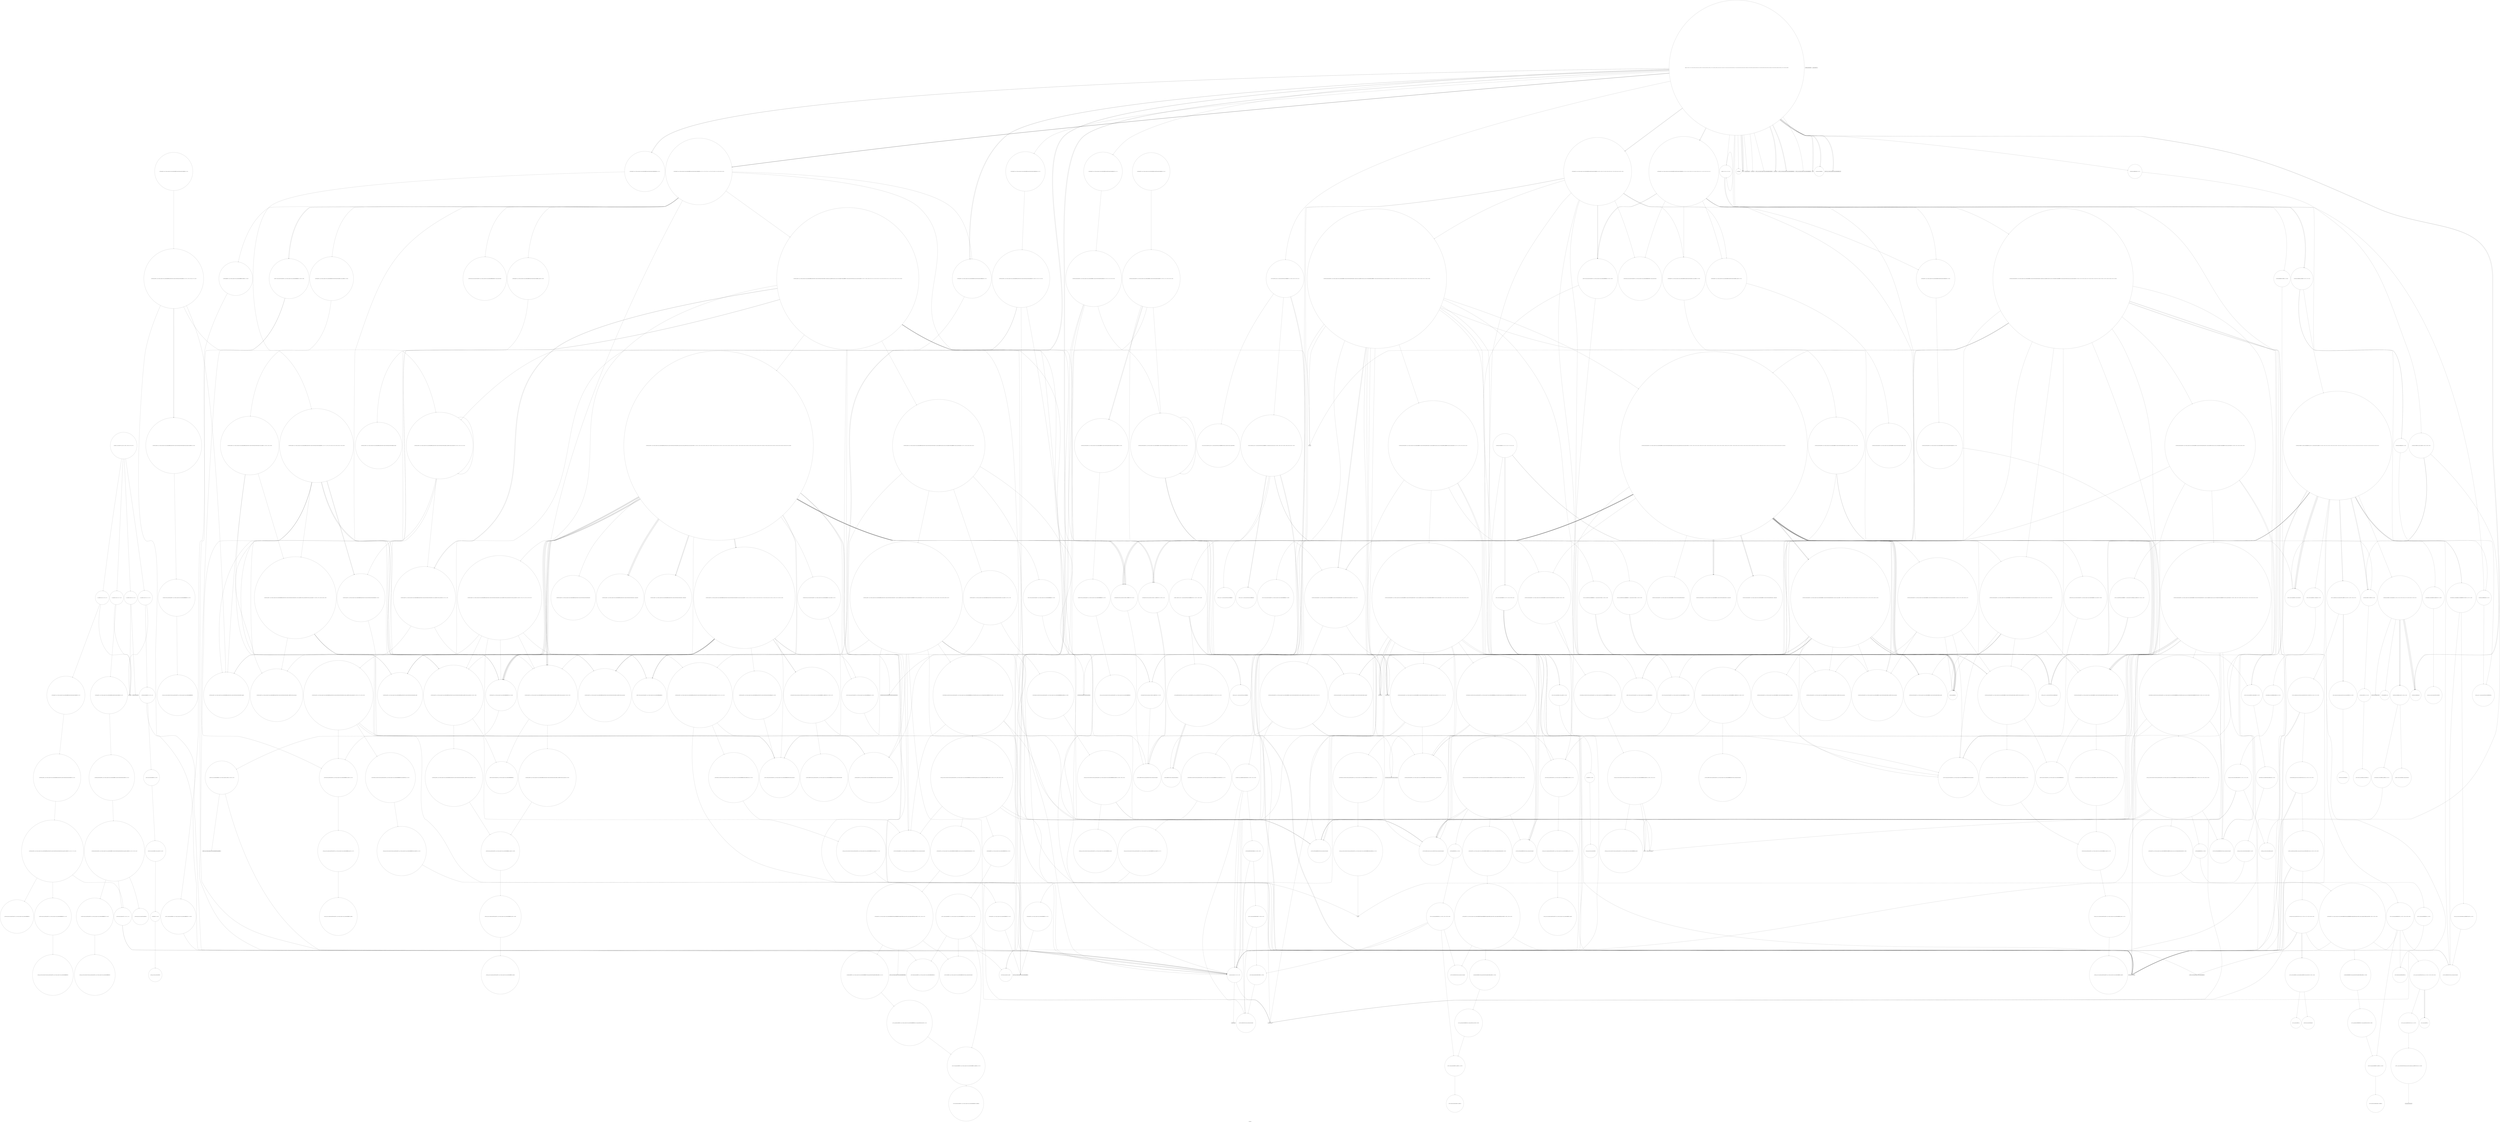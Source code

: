 digraph "Call Graph" {
	label="Call Graph";

	Node0x55d7542c1460 [shape=record,shape=circle,label="{__cxx_global_var_init|{<s0>1|<s1>2}}"];
	Node0x55d7542c1460:s0 -> Node0x55d7542c14e0[color=black];
	Node0x55d7542c1460:s1 -> Node0x55d7548e0590[color=black];
	Node0x55d7548ec7f0 [shape=record,shape=Mrecord,label="{_ZNSt7__cxx1112basic_stringIcSt11char_traitsIcESaIcEEC1Ev}"];
	Node0x55d7548e7e50 [shape=record,shape=circle,label="{_ZSt7forwardISt5tupleIJEEEOT_RNSt16remove_referenceIS2_E4typeE}"];
	Node0x55d7548e1c90 [shape=record,shape=circle,label="{_ZN9__gnu_cxx13new_allocatorISt13_Rb_tree_nodeISt4pairIKiNSt7__cxx1112basic_stringIcSt11char_traitsIcESaIcEEEEEED2Ev}"];
	Node0x55d7548e0b10 [shape=record,shape=circle,label="{_ZNSt6vectorIiSaIiEE9push_backERKi|{<s0>23|<s1>24|<s2>25}}"];
	Node0x55d7548e0b10:s0 -> Node0x55d7548e2490[color=black];
	Node0x55d7548e0b10:s1 -> Node0x55d7548e1610[color=black];
	Node0x55d7548e0b10:s2 -> Node0x55d7548e2510[color=black];
	Node0x55d7548ecef0 [shape=record,shape=circle,label="{_ZNSt5tupleIJOiEEC2IJiELb1EEEDpOT_|{<s0>588|<s1>589}}"];
	Node0x55d7548ecef0:s0 -> Node0x55d7548ec670[color=black];
	Node0x55d7548ecef0:s1 -> Node0x55d7548ecf70[color=black];
	Node0x55d7548e4530 [shape=record,shape=circle,label="{_ZSt7forwardIRKNSt7__cxx1112basic_stringIcSt11char_traitsIcESaIcEEEEOT_RNSt16remove_referenceIS8_E4typeE}"];
	Node0x55d7548e2390 [shape=record,shape=circle,label="{_ZNSaIiED2Ev|{<s0>196}}"];
	Node0x55d7548e2390:s0 -> Node0x55d7548e2410[color=black];
	Node0x55d7548e1210 [shape=record,shape=circle,label="{_ZNSt3mapINSt7__cxx1112basic_stringIcSt11char_traitsIcESaIcEEEiSt4lessIS5_ESaISt4pairIKS5_iEEEixERS9_|{<s0>74|<s1>75|<s2>76|<s3>77|<s4>78|<s5>79|<s6>80|<s7>81|<s8>82|<s9>83|<s10>84}}"];
	Node0x55d7548e1210:s0 -> Node0x55d7548e78d0[color=black];
	Node0x55d7548e1210:s1 -> Node0x55d7548e1190[color=black];
	Node0x55d7548e1210:s2 -> Node0x55d7548e1110[color=black];
	Node0x55d7548e1210:s3 -> Node0x55d7548e7950[color=black];
	Node0x55d7548e1210:s4 -> Node0x55d7548e79d0[color=black];
	Node0x55d7548e1210:s5 -> Node0x55d7548e72d0[color=black];
	Node0x55d7548e1210:s6 -> Node0x55d7548e7ad0[color=black];
	Node0x55d7548e1210:s7 -> Node0x55d7548e7b50[color=black];
	Node0x55d7548e1210:s8 -> Node0x55d7548e7a50[color=black];
	Node0x55d7548e1210:s9 -> Node0x55d7548e6950[color=black];
	Node0x55d7548e1210:s10 -> Node0x55d7548e79d0[color=black];
	Node0x55d7548ed5f0 [shape=record,shape=circle,label="{_ZNSt5tupleIJRKiEEC2IvLb1EEES1_|{<s0>629}}"];
	Node0x55d7548ed5f0:s0 -> Node0x55d7548edd70[color=black];
	Node0x55d7548e4c30 [shape=record,shape=circle,label="{_ZNSt4pairIPSt18_Rb_tree_node_baseS1_EC2IRS1_S4_Lb1EEEOT_OT0_|{<s0>430|<s1>431}}"];
	Node0x55d7548e4c30:s0 -> Node0x55d7548e4e30[color=black];
	Node0x55d7548e4c30:s1 -> Node0x55d7548e4e30[color=black];
	Node0x55d7548e2a90 [shape=record,shape=circle,label="{_ZNKSt6vectorIiSaIiEE8max_sizeEv|{<s0>239|<s1>240}}"];
	Node0x55d7548e2a90:s0 -> Node0x55d7548e64d0[color=black];
	Node0x55d7548e2a90:s1 -> Node0x55d7548e6450[color=black];
	Node0x55d7548e1910 [shape=record,shape=circle,label="{_ZNSt8_Rb_treeINSt7__cxx1112basic_stringIcSt11char_traitsIcESaIcEEESt4pairIKS5_iESt10_Select1stIS8_ESt4lessIS5_ESaIS8_EEC2Ev|{<s0>115}}"];
	Node0x55d7548e1910:s0 -> Node0x55d7548e1990[color=black];
	Node0x55d7548edcf0 [shape=record,shape=circle,label="{_ZSt12__get_helperILm0ERKiJEERT0_RSt11_Tuple_implIXT_EJS2_DpT1_EE|{<s0>666}}"];
	Node0x55d7548edcf0:s0 -> Node0x55d7548eda70[color=black];
	Node0x55d7548e5330 [shape=record,shape=circle,label="{_ZNSt3mapIiNSt7__cxx1112basic_stringIcSt11char_traitsIcESaIcEEESt4lessIiESaISt4pairIKiS5_EEE3endEv|{<s0>440}}"];
	Node0x55d7548e5330:s0 -> Node0x55d7548e5c30[color=black];
	Node0x55d7548e69d0 [shape=record,shape=circle,label="{_ZNSt20__uninitialized_copyILb1EE13__uninit_copyISt13move_iteratorIPiES3_EET0_T_S6_S5_|{<s0>253|<s1>254|<s2>255}}"];
	Node0x55d7548e69d0:s0 -> Node0x55d7548e6950[color=black];
	Node0x55d7548e69d0:s1 -> Node0x55d7548e6950[color=black];
	Node0x55d7548e69d0:s2 -> Node0x55d7548e6a50[color=black];
	Node0x55d7548e3030 [shape=record,shape=circle,label="{_ZNSt8_Rb_treeINSt7__cxx1112basic_stringIcSt11char_traitsIcESaIcEEESt4pairIKS5_iESt10_Select1stIS8_ESt4lessIS5_ESaIS8_EE8_S_rightEPSt18_Rb_tree_node_base}"];
	Node0x55d7548e5a30 [shape=record,shape=circle,label="{_ZNSt8_Rb_treeIiSt4pairIKiNSt7__cxx1112basic_stringIcSt11char_traitsIcESaIcEEEESt10_Select1stIS8_ESt4lessIiESaIS8_EE8_S_valueEPKSt13_Rb_tree_nodeIS8_E|{<s0>473}}"];
	Node0x55d7548e5a30:s0 -> Node0x55d7548e5ab0[color=black];
	Node0x55d7548e70d0 [shape=record,shape=circle,label="{_ZNSt8_Rb_treeINSt7__cxx1112basic_stringIcSt11char_traitsIcESaIcEEESt4pairIKS5_iESt10_Select1stIS8_ESt4lessIS5_ESaIS8_EE4findERS7_|{<s0>277|<s1>278|<s2>279|<s3>280|<s4>281|<s5>282|<s6>283|<s7>284|<s8>285}}"];
	Node0x55d7548e70d0:s0 -> Node0x55d7548e2f30[color=black];
	Node0x55d7548e70d0:s1 -> Node0x55d7548e71d0[color=black];
	Node0x55d7548e70d0:s2 -> Node0x55d7548e7150[color=black];
	Node0x55d7548e70d0:s3 -> Node0x55d7548e7250[color=black];
	Node0x55d7548e70d0:s4 -> Node0x55d7548e1110[color=black];
	Node0x55d7548e70d0:s5 -> Node0x55d7548e7350[color=black];
	Node0x55d7548e70d0:s6 -> Node0x55d7548e72d0[color=black];
	Node0x55d7548e70d0:s7 -> Node0x55d7548e7250[color=black];
	Node0x55d7548e70d0:s8 -> Node0x55d7548e6950[color=black];
	Node0x55d7548e3730 [shape=record,shape=Mrecord,label="{_ZdlPv}"];
	Node0x55d7548e6130 [shape=record,shape=circle,label="{_ZNK9__gnu_cxx13new_allocatorISt13_Rb_tree_nodeISt4pairIKiNSt7__cxx1112basic_stringIcSt11char_traitsIcESaIcEEEEEE8max_sizeEv}"];
	Node0x55d7548e77d0 [shape=record,shape=Mrecord,label="{_ZNKSt7__cxx1112basic_stringIcSt11char_traitsIcESaIcEE7compareERKS4_}"];
	Node0x55d7548e3e30 [shape=record,shape=circle,label="{_ZNSt8_Rb_treeIiSt4pairIKiNSt7__cxx1112basic_stringIcSt11char_traitsIcESaIcEEEESt10_Select1stIS8_ESt4lessIiESaIS8_EE12_M_drop_nodeEPSt13_Rb_tree_nodeIS8_E|{<s0>166|<s1>167}}"];
	Node0x55d7548e3e30:s0 -> Node0x55d7548e3eb0[color=black];
	Node0x55d7548e3e30:s1 -> Node0x55d7548e3f30[color=black];
	Node0x55d7542c14e0 [shape=record,shape=Mrecord,label="{_ZNSt8ios_base4InitC1Ev}"];
	Node0x55d7548ec870 [shape=record,shape=circle,label="{_ZSt12__get_helperILm0EOiJEERT0_RSt11_Tuple_implIXT_EJS1_DpT1_EE|{<s0>563}}"];
	Node0x55d7548ec870:s0 -> Node0x55d7548ec4f0[color=black];
	Node0x55d7548e7ed0 [shape=record,shape=circle,label="{_ZNSt8_Rb_treeINSt7__cxx1112basic_stringIcSt11char_traitsIcESaIcEEESt4pairIKS5_iESt10_Select1stIS8_ESt4lessIS5_ESaIS8_EE29_M_get_insert_hint_unique_posESt23_Rb_tree_const_iteratorIS8_ERS7_|{<s0>332|<s1>333|<s2>334|<s3>335|<s4>336|<s5>337|<s6>338|<s7>339|<s8>340|<s9>341|<s10>342|<s11>343|<s12>344|<s13>345|<s14>346|<s15>347|<s16>348|<s17>349|<s18>350|<s19>351|<s20>352|<s21>353|<s22>354|<s23>355|<s24>356|<s25>357|<s26>358|<s27>359|<s28>360|<s29>361|<s30>362|<s31>363|<s32>364|<s33>365|<s34>366|<s35>367|<s36>368}}"];
	Node0x55d7548e7ed0:s0 -> Node0x55d7548e4930[color=black];
	Node0x55d7548e7ed0:s1 -> Node0x55d7548e71d0[color=black];
	Node0x55d7548e7ed0:s2 -> Node0x55d7548e49b0[color=black];
	Node0x55d7548e7ed0:s3 -> Node0x55d7548e4a30[color=black];
	Node0x55d7548e7ed0:s4 -> Node0x55d7548e7350[color=black];
	Node0x55d7548e7ed0:s5 -> Node0x55d7548e72d0[color=black];
	Node0x55d7548e7ed0:s6 -> Node0x55d7548e4a30[color=black];
	Node0x55d7548e7ed0:s7 -> Node0x55d7548e4ab0[color=black];
	Node0x55d7548e7ed0:s8 -> Node0x55d7548e4b30[color=black];
	Node0x55d7548e7ed0:s9 -> Node0x55d7548e7350[color=black];
	Node0x55d7548e7ed0:s10 -> Node0x55d7548e72d0[color=black];
	Node0x55d7548e7ed0:s11 -> Node0x55d7548e6950[color=black];
	Node0x55d7548e7ed0:s12 -> Node0x55d7548e4bb0[color=black];
	Node0x55d7548e7ed0:s13 -> Node0x55d7548e4bb0[color=black];
	Node0x55d7548e7ed0:s14 -> Node0x55d7548e4bb0[color=black];
	Node0x55d7548e7ed0:s15 -> Node0x55d7548e4c30[color=black];
	Node0x55d7548e7ed0:s16 -> Node0x55d7548e4cb0[color=black];
	Node0x55d7548e7ed0:s17 -> Node0x55d7548e7350[color=black];
	Node0x55d7548e7ed0:s18 -> Node0x55d7548e72d0[color=black];
	Node0x55d7548e7ed0:s19 -> Node0x55d7548e3030[color=black];
	Node0x55d7548e7ed0:s20 -> Node0x55d7548e4ab0[color=black];
	Node0x55d7548e7ed0:s21 -> Node0x55d7548e4c30[color=black];
	Node0x55d7548e7ed0:s22 -> Node0x55d7548e4b30[color=black];
	Node0x55d7548e7ed0:s23 -> Node0x55d7548e7350[color=black];
	Node0x55d7548e7ed0:s24 -> Node0x55d7548e72d0[color=black];
	Node0x55d7548e7ed0:s25 -> Node0x55d7548e6950[color=black];
	Node0x55d7548e7ed0:s26 -> Node0x55d7548e4a30[color=black];
	Node0x55d7548e7ed0:s27 -> Node0x55d7548e4a30[color=black];
	Node0x55d7548e7ed0:s28 -> Node0x55d7548e4ab0[color=black];
	Node0x55d7548e7ed0:s29 -> Node0x55d7548e4d30[color=black];
	Node0x55d7548e7ed0:s30 -> Node0x55d7548e7350[color=black];
	Node0x55d7548e7ed0:s31 -> Node0x55d7548e72d0[color=black];
	Node0x55d7548e7ed0:s32 -> Node0x55d7548e3030[color=black];
	Node0x55d7548e7ed0:s33 -> Node0x55d7548e4ab0[color=black];
	Node0x55d7548e7ed0:s34 -> Node0x55d7548e4c30[color=black];
	Node0x55d7548e7ed0:s35 -> Node0x55d7548e4b30[color=black];
	Node0x55d7548e7ed0:s36 -> Node0x55d7548e4db0[color=black];
	Node0x55d7548e1d10 [shape=record,shape=circle,label="{_ZNSt12_Vector_baseIiSaIiEEC2Ev|{<s0>183}}"];
	Node0x55d7548e1d10:s0 -> Node0x55d7548e1d90[color=black];
	Node0x55d7548e0b90 [shape=record,shape=circle,label="{_Z7addEdgeii}"];
	Node0x55d7548ecf70 [shape=record,shape=circle,label="{_ZNSt11_Tuple_implILm0EJOiEEC2IiEEOT_|{<s0>590|<s1>591}}"];
	Node0x55d7548ecf70:s0 -> Node0x55d7548ec670[color=black];
	Node0x55d7548ecf70:s1 -> Node0x55d7548ec570[color=black];
	Node0x55d7548e45b0 [shape=record,shape=circle,label="{_ZNSt11_Tuple_implILm0EJRKNSt7__cxx1112basic_stringIcSt11char_traitsIcESaIcEEEEE7_M_headERS8_|{<s0>407}}"];
	Node0x55d7548e45b0:s0 -> Node0x55d7548e46b0[color=black];
	Node0x55d7548e2410 [shape=record,shape=circle,label="{_ZN9__gnu_cxx13new_allocatorIiED2Ev}"];
	Node0x55d7548e1290 [shape=record,shape=circle,label="{_ZNSt3mapIiNSt7__cxx1112basic_stringIcSt11char_traitsIcESaIcEEESt4lessIiESaISt4pairIKiS5_EEEixEOi|{<s0>85|<s1>86|<s2>87|<s3>88|<s4>89|<s5>90|<s6>91|<s7>92|<s8>93|<s9>94|<s10>95|<s11>96}}"];
	Node0x55d7548e1290:s0 -> Node0x55d7548e5230[color=black];
	Node0x55d7548e1290:s1 -> Node0x55d7548e5330[color=black];
	Node0x55d7548e1290:s2 -> Node0x55d7548e52b0[color=black];
	Node0x55d7548e1290:s3 -> Node0x55d7548e53b0[color=black];
	Node0x55d7548e1290:s4 -> Node0x55d7548e54b0[color=black];
	Node0x55d7548e1290:s5 -> Node0x55d7548e5430[color=black];
	Node0x55d7548e1290:s6 -> Node0x55d7548e55b0[color=black];
	Node0x55d7548e1290:s7 -> Node0x55d7548e56b0[color=black];
	Node0x55d7548e1290:s8 -> Node0x55d7548e5630[color=black];
	Node0x55d7548e1290:s9 -> Node0x55d7548e5530[color=black];
	Node0x55d7548e1290:s10 -> Node0x55d7548e6950[color=black];
	Node0x55d7548e1290:s11 -> Node0x55d7548e54b0[color=black];
	Node0x55d7548ed670 [shape=record,shape=circle,label="{_ZNSt8_Rb_treeIiSt4pairIKiNSt7__cxx1112basic_stringIcSt11char_traitsIcESaIcEEEESt10_Select1stIS8_ESt4lessIiESaIS8_EE14_M_create_nodeIJRKSt21piecewise_construct_tSt5tupleIJRS1_EESJ_IJEEEEEPSt13_Rb_tree_nodeIS8_EDpOT_|{<s0>630|<s1>631|<s2>632|<s3>633|<s4>634}}"];
	Node0x55d7548ed670:s0 -> Node0x55d7548e5f30[color=black];
	Node0x55d7548ed670:s1 -> Node0x55d7548e7d50[color=black];
	Node0x55d7548ed670:s2 -> Node0x55d7548ed6f0[color=black];
	Node0x55d7548ed670:s3 -> Node0x55d7548e7e50[color=black];
	Node0x55d7548ed670:s4 -> Node0x55d7548ed770[color=black];
	Node0x55d7548e4cb0 [shape=record,shape=circle,label="{_ZNSt17_Rb_tree_iteratorISt4pairIKNSt7__cxx1112basic_stringIcSt11char_traitsIcESaIcEEEiEEmmEv|{<s0>432}}"];
	Node0x55d7548e4cb0:s0 -> Node0x55d7548e5030[color=black];
	Node0x55d7548e2b10 [shape=record,shape=Mrecord,label="{_ZSt20__throw_length_errorPKc}"];
	Node0x55d7548e1990 [shape=record,shape=circle,label="{_ZNSt8_Rb_treeINSt7__cxx1112basic_stringIcSt11char_traitsIcESaIcEEESt4pairIKS5_iESt10_Select1stIS8_ESt4lessIS5_ESaIS8_EE13_Rb_tree_implISC_Lb1EEC2Ev|{<s0>116|<s1>117|<s2>118}}"];
	Node0x55d7548e1990:s0 -> Node0x55d7548e1a10[color=black];
	Node0x55d7548e1990:s1 -> Node0x55d7548e1a90[color=black];
	Node0x55d7548e1990:s2 -> Node0x55d7548e1b10[color=black];
	Node0x55d7548edd70 [shape=record,shape=circle,label="{_ZNSt11_Tuple_implILm0EJRKiEEC2ES1_|{<s0>667}}"];
	Node0x55d7548edd70:s0 -> Node0x55d7548edaf0[color=black];
	Node0x55d7548e53b0 [shape=record,shape=circle,label="{_ZNKSt3mapIiNSt7__cxx1112basic_stringIcSt11char_traitsIcESaIcEEESt4lessIiESaISt4pairIKiS5_EEE8key_compEv|{<s0>441}}"];
	Node0x55d7548e53b0:s0 -> Node0x55d7548e5cb0[color=black];
	Node0x55d7548e6a50 [shape=record,shape=circle,label="{_ZSt4copyISt13move_iteratorIPiES1_ET0_T_S4_S3_|{<s0>256|<s1>257|<s2>258|<s3>259|<s4>260}}"];
	Node0x55d7548e6a50:s0 -> Node0x55d7548e6950[color=black];
	Node0x55d7548e6a50:s1 -> Node0x55d7548e6b50[color=black];
	Node0x55d7548e6a50:s2 -> Node0x55d7548e6950[color=black];
	Node0x55d7548e6a50:s3 -> Node0x55d7548e6b50[color=black];
	Node0x55d7548e6a50:s4 -> Node0x55d7548e6ad0[color=black];
	Node0x55d7548e30b0 [shape=record,shape=circle,label="{_ZNSt8_Rb_treeINSt7__cxx1112basic_stringIcSt11char_traitsIcESaIcEEESt4pairIKS5_iESt10_Select1stIS8_ESt4lessIS5_ESaIS8_EE7_S_leftEPSt18_Rb_tree_node_base}"];
	Node0x55d7548e5ab0 [shape=record,shape=circle,label="{_ZNKSt13_Rb_tree_nodeISt4pairIKiNSt7__cxx1112basic_stringIcSt11char_traitsIcESaIcEEEEE9_M_valptrEv|{<s0>474}}"];
	Node0x55d7548e5ab0:s0 -> Node0x55d7548e5b30[color=black];
	Node0x55d7548e7150 [shape=record,shape=circle,label="{_ZNSt8_Rb_treeINSt7__cxx1112basic_stringIcSt11char_traitsIcESaIcEEESt4pairIKS5_iESt10_Select1stIS8_ESt4lessIS5_ESaIS8_EE14_M_lower_boundEPSt13_Rb_tree_nodeIS8_EPSt18_Rb_tree_node_baseRS7_|{<s0>286|<s1>287|<s2>288|<s3>289|<s4>290}}"];
	Node0x55d7548e7150:s0 -> Node0x55d7548e73d0[color=black];
	Node0x55d7548e7150:s1 -> Node0x55d7548e72d0[color=black];
	Node0x55d7548e7150:s2 -> Node0x55d7548e30b0[color=black];
	Node0x55d7548e7150:s3 -> Node0x55d7548e3030[color=black];
	Node0x55d7548e7150:s4 -> Node0x55d7548e7450[color=black];
	Node0x55d7548e37b0 [shape=record,shape=circle,label="{_ZNSaISt13_Rb_tree_nodeISt4pairIKNSt7__cxx1112basic_stringIcSt11char_traitsIcESaIcEEEiEEED2Ev|{<s0>150}}"];
	Node0x55d7548e37b0:s0 -> Node0x55d7548e3830[color=black];
	Node0x55d7548e61b0 [shape=record,shape=circle,label="{_ZNSt16allocator_traitsISaISt13_Rb_tree_nodeISt4pairIKiNSt7__cxx1112basic_stringIcSt11char_traitsIcESaIcEEEEEEE9constructIS9_JRKSt21piecewise_construct_tSt5tupleIJOiEESH_IJEEEEEvRSB_PT_DpOT0_|{<s0>542|<s1>543|<s2>544|<s3>545}}"];
	Node0x55d7548e61b0:s0 -> Node0x55d7548e7d50[color=black];
	Node0x55d7548e61b0:s1 -> Node0x55d7548e5db0[color=black];
	Node0x55d7548e61b0:s2 -> Node0x55d7548e7e50[color=black];
	Node0x55d7548e61b0:s3 -> Node0x55d7548e6230[color=black];
	Node0x55d7548e7850 [shape=record,shape=circle,label="{_ZNSt8_Rb_treeINSt7__cxx1112basic_stringIcSt11char_traitsIcESaIcEEESt4pairIKS5_iESt10_Select1stIS8_ESt4lessIS5_ESaIS8_EE8_S_valueEPKSt18_Rb_tree_node_base|{<s0>302}}"];
	Node0x55d7548e7850:s0 -> Node0x55d7548e75d0[color=black];
	Node0x55d7548e3eb0 [shape=record,shape=circle,label="{_ZNSt8_Rb_treeIiSt4pairIKiNSt7__cxx1112basic_stringIcSt11char_traitsIcESaIcEEEESt10_Select1stIS8_ESt4lessIiESaIS8_EE15_M_destroy_nodeEPSt13_Rb_tree_nodeIS8_E|{<s0>168|<s1>169|<s2>170|<s3>171}}"];
	Node0x55d7548e3eb0:s0 -> Node0x55d7548e4030[color=black];
	Node0x55d7548e3eb0:s1 -> Node0x55d7548e40b0[color=black];
	Node0x55d7548e3eb0:s2 -> Node0x55d7548e3fb0[color=black];
	Node0x55d7548e3eb0:s3 -> Node0x55d7548e2cb0[color=black];
	Node0x55d7548e0510 [shape=record,shape=Mrecord,label="{_ZNSt8ios_base4InitD1Ev}"];
	Node0x55d7548ec8f0 [shape=record,shape=circle,label="{_ZNKSt23_Rb_tree_const_iteratorISt4pairIKiNSt7__cxx1112basic_stringIcSt11char_traitsIcESaIcEEEEE13_M_const_castEv|{<s0>564}}"];
	Node0x55d7548ec8f0:s0 -> Node0x55d7548e5930[color=black];
	Node0x55d7548e7f50 [shape=record,shape=circle,label="{_ZNSt8_Rb_treeINSt7__cxx1112basic_stringIcSt11char_traitsIcESaIcEEESt4pairIKS5_iESt10_Select1stIS8_ESt4lessIS5_ESaIS8_EE14_M_insert_nodeEPSt18_Rb_tree_node_baseSG_PSt13_Rb_tree_nodeIS8_E|{<s0>369|<s1>370|<s2>371|<s3>372|<s4>373|<s5>374}}"];
	Node0x55d7548e7f50:s0 -> Node0x55d7548e71d0[color=black];
	Node0x55d7548e7f50:s1 -> Node0x55d7548e73d0[color=black];
	Node0x55d7548e7f50:s2 -> Node0x55d7548e7350[color=black];
	Node0x55d7548e7f50:s3 -> Node0x55d7548e72d0[color=black];
	Node0x55d7548e7f50:s4 -> Node0x55d7548e5130[color=black];
	Node0x55d7548e7f50:s5 -> Node0x55d7548e7450[color=black];
	Node0x55d7548e1d90 [shape=record,shape=circle,label="{_ZNSt12_Vector_baseIiSaIiEE12_Vector_implC2Ev|{<s0>184}}"];
	Node0x55d7548e1d90:s0 -> Node0x55d7548e1e10[color=black];
	Node0x55d7548e0c10 [shape=record,shape=circle,label="{main|{<s0>26|<s1>27|<s2>28|<s3>29|<s4>30|<s5>31|<s6>32|<s7>33|<s8>34|<s9>35|<s10>36|<s11>37|<s12>38|<s13>39|<s14>40|<s15>41|<s16>42|<s17>43|<s18>44|<s19>45|<s20>46|<s21>47|<s22>48|<s23>49|<s24>50|<s25>51|<s26>52|<s27>53|<s28>54|<s29>55|<s30>56|<s31>57|<s32>58|<s33>59|<s34>60|<s35>61|<s36>62|<s37>63|<s38>64|<s39>65|<s40>66|<s41>67|<s42>68|<s43>69}}"];
	Node0x55d7548e0c10:s0 -> Node0x55d7548e0c90[color=black];
	Node0x55d7548e0c10:s1 -> Node0x55d7548e0c90[color=black];
	Node0x55d7548e0c10:s2 -> Node0x55d7548e0d10[color=black];
	Node0x55d7548e0c10:s3 -> Node0x55d7548e0d90[color=black];
	Node0x55d7548e0c10:s4 -> Node0x55d7548e0e10[color=black];
	Node0x55d7548e0c10:s5 -> Node0x55d7548e0c90[color=black];
	Node0x55d7548e0c10:s6 -> Node0x55d7548e0e90[color=black];
	Node0x55d7548e0c10:s7 -> Node0x55d7548e0f10[color=black];
	Node0x55d7548e0c10:s8 -> Node0x55d7548e1010[color=black];
	Node0x55d7548e0c10:s9 -> Node0x55d7548e1090[color=black];
	Node0x55d7548e0c10:s10 -> Node0x55d7548e1190[color=black];
	Node0x55d7548e0c10:s11 -> Node0x55d7548e1110[color=black];
	Node0x55d7548e0c10:s12 -> Node0x55d7548e1210[color=black];
	Node0x55d7548e0c10:s13 -> Node0x55d7548e1290[color=black];
	Node0x55d7548e0c10:s14 -> Node0x55d7548e1310[color=black];
	Node0x55d7548e0c10:s15 -> Node0x55d7548e1010[color=black];
	Node0x55d7548e0c10:s16 -> Node0x55d7548e1410[color=black];
	Node0x55d7548e0c10:s17 -> Node0x55d7548e1210[color=black];
	Node0x55d7548e0c10:s18 -> Node0x55d7548e0c90[color=black];
	Node0x55d7548e0c10:s19 -> Node0x55d7548e1390[color=black];
	Node0x55d7548e0c10:s20 -> Node0x55d7548e1090[color=black];
	Node0x55d7548e0c10:s21 -> Node0x55d7548e1190[color=black];
	Node0x55d7548e0c10:s22 -> Node0x55d7548e1110[color=black];
	Node0x55d7548e0c10:s23 -> Node0x55d7548e1210[color=black];
	Node0x55d7548e0c10:s24 -> Node0x55d7548e1290[color=black];
	Node0x55d7548e0c10:s25 -> Node0x55d7548e1310[color=black];
	Node0x55d7548e0c10:s26 -> Node0x55d7548e1210[color=black];
	Node0x55d7548e0c10:s27 -> Node0x55d7548e0b90[color=black];
	Node0x55d7548e0c10:s28 -> Node0x55d7548e1410[color=black];
	Node0x55d7548e0c10:s29 -> Node0x55d7548e1490[color=black];
	Node0x55d7548e0c10:s30 -> Node0x55d7548e0a90[color=black];
	Node0x55d7548e0c10:s31 -> Node0x55d7548e1590[color=black];
	Node0x55d7548e0c10:s32 -> Node0x55d7548e1610[color=black];
	Node0x55d7548e0c10:s33 -> Node0x55d7548e1510[color=black];
	Node0x55d7548e0c10:s34 -> Node0x55d7548e1690[color=black];
	Node0x55d7548e0c10:s35 -> Node0x55d7548e1710[color=black];
	Node0x55d7548e0c10:s36 -> Node0x55d7548e1810[color=black];
	Node0x55d7548e0c10:s37 -> Node0x55d7548e1790[color=black];
	Node0x55d7548e0c10:s38 -> Node0x55d7548e1890[color=black];
	Node0x55d7548e0c10:s39 -> Node0x55d7548e1810[color=black];
	Node0x55d7548e0c10:s40 -> Node0x55d7548e1790[color=black];
	Node0x55d7548e0c10:s41 -> Node0x55d7548e1890[color=black];
	Node0x55d7548e0c10:s42 -> Node0x55d7548e1710[color=black];
	Node0x55d7548e0c10:s43 -> Node0x55d7548e1690[color=black];
	Node0x55d7548ecff0 [shape=record,shape=circle,label="{_ZNSt6vectorIiSaIiEE15_M_erase_at_endEPi|{<s0>592|<s1>593|<s2>594}}"];
	Node0x55d7548ecff0:s0 -> Node0x55d7548e1f90[color=black];
	Node0x55d7548ecff0:s1 -> Node0x55d7548e1f10[color=black];
	Node0x55d7548ecff0:s2 -> Node0x55d7548e2cb0[color=black];
	Node0x55d7548e4630 [shape=record,shape=circle,label="{_ZNSt10_Head_baseILm0ERKNSt7__cxx1112basic_stringIcSt11char_traitsIcESaIcEEELb0EEC2ES7_}"];
	Node0x55d7548e2490 [shape=record,shape=circle,label="{_ZNSt16allocator_traitsISaIiEE9constructIiJRKiEEEvRS0_PT_DpOT0_|{<s0>197|<s1>198}}"];
	Node0x55d7548e2490:s0 -> Node0x55d7548e2610[color=black];
	Node0x55d7548e2490:s1 -> Node0x55d7548e2590[color=black];
	Node0x55d7548e1310 [shape=record,shape=Mrecord,label="{_ZNSt7__cxx1112basic_stringIcSt11char_traitsIcESaIcEEaSERKS4_}"];
	Node0x55d7548ed6f0 [shape=record,shape=circle,label="{_ZSt7forwardISt5tupleIJRKiEEEOT_RNSt16remove_referenceIS4_E4typeE}"];
	Node0x55d7548e4d30 [shape=record,shape=circle,label="{_ZNSt17_Rb_tree_iteratorISt4pairIKNSt7__cxx1112basic_stringIcSt11char_traitsIcESaIcEEEiEEppEv|{<s0>433}}"];
	Node0x55d7548e4d30:s0 -> Node0x55d7548e50b0[color=black];
	Node0x55d7548e2b90 [shape=record,shape=circle,label="{_ZSt3maxImERKT_S2_S2_}"];
	Node0x55d7548e1a10 [shape=record,shape=circle,label="{_ZNSaISt13_Rb_tree_nodeISt4pairIKNSt7__cxx1112basic_stringIcSt11char_traitsIcESaIcEEEiEEEC2Ev|{<s0>119}}"];
	Node0x55d7548e1a10:s0 -> Node0x55d7548e1b90[color=black];
	Node0x55d7548eddf0 [shape=record,shape=circle,label="{_GLOBAL__sub_I_Shangke7788_2_0.cpp|{<s0>668|<s1>669|<s2>670|<s3>671}}"];
	Node0x55d7548eddf0:s0 -> Node0x55d7542c1460[color=black];
	Node0x55d7548eddf0:s1 -> Node0x55d7548e0610[color=black];
	Node0x55d7548eddf0:s2 -> Node0x55d7548e0790[color=black];
	Node0x55d7548eddf0:s3 -> Node0x55d7548e0910[color=black];
	Node0x55d7548e5430 [shape=record,shape=circle,label="{_ZNKSt4lessIiEclERKiS2_}"];
	Node0x55d7548e6ad0 [shape=record,shape=circle,label="{_ZSt14__copy_move_a2ILb1EPiS0_ET1_T0_S2_S1_|{<s0>261|<s1>262|<s2>263|<s3>264}}"];
	Node0x55d7548e6ad0:s0 -> Node0x55d7548e6c50[color=black];
	Node0x55d7548e6ad0:s1 -> Node0x55d7548e6c50[color=black];
	Node0x55d7548e6ad0:s2 -> Node0x55d7548e6c50[color=black];
	Node0x55d7548e6ad0:s3 -> Node0x55d7548e6bd0[color=black];
	Node0x55d7548e3130 [shape=record,shape=circle,label="{_ZNSt8_Rb_treeINSt7__cxx1112basic_stringIcSt11char_traitsIcESaIcEEESt4pairIKS5_iESt10_Select1stIS8_ESt4lessIS5_ESaIS8_EE12_M_drop_nodeEPSt13_Rb_tree_nodeIS8_E|{<s0>134|<s1>135}}"];
	Node0x55d7548e3130:s0 -> Node0x55d7548e31b0[color=black];
	Node0x55d7548e3130:s1 -> Node0x55d7548e3230[color=black];
	Node0x55d7548e5b30 [shape=record,shape=circle,label="{_ZNK9__gnu_cxx16__aligned_membufISt4pairIKiNSt7__cxx1112basic_stringIcSt11char_traitsIcESaIcEEEEE6_M_ptrEv|{<s0>475}}"];
	Node0x55d7548e5b30:s0 -> Node0x55d7548e5bb0[color=black];
	Node0x55d7548e71d0 [shape=record,shape=circle,label="{_ZNSt8_Rb_treeINSt7__cxx1112basic_stringIcSt11char_traitsIcESaIcEEESt4pairIKS5_iESt10_Select1stIS8_ESt4lessIS5_ESaIS8_EE6_M_endEv}"];
	Node0x55d7548e3830 [shape=record,shape=circle,label="{_ZN9__gnu_cxx13new_allocatorISt13_Rb_tree_nodeISt4pairIKNSt7__cxx1112basic_stringIcSt11char_traitsIcESaIcEEEiEEED2Ev}"];
	Node0x55d7548e6230 [shape=record,shape=circle,label="{_ZN9__gnu_cxx13new_allocatorISt13_Rb_tree_nodeISt4pairIKiNSt7__cxx1112basic_stringIcSt11char_traitsIcESaIcEEEEEE9constructISA_JRKSt21piecewise_construct_tSt5tupleIJOiEESH_IJEEEEEvPT_DpOT0_|{<s0>546|<s1>547|<s2>548|<s3>549|<s4>550}}"];
	Node0x55d7548e6230:s0 -> Node0x55d7548e7d50[color=black];
	Node0x55d7548e6230:s1 -> Node0x55d7548e5db0[color=black];
	Node0x55d7548e6230:s2 -> Node0x55d7548e62b0[color=black];
	Node0x55d7548e6230:s3 -> Node0x55d7548e7e50[color=black];
	Node0x55d7548e6230:s4 -> Node0x55d7548e6330[color=black];
	Node0x55d7548e78d0 [shape=record,shape=circle,label="{_ZNSt3mapINSt7__cxx1112basic_stringIcSt11char_traitsIcESaIcEEEiSt4lessIS5_ESaISt4pairIKS5_iEEE11lower_boundERS9_|{<s0>303}}"];
	Node0x55d7548e78d0:s0 -> Node0x55d7548e7bd0[color=black];
	Node0x55d7548e3f30 [shape=record,shape=circle,label="{_ZNSt8_Rb_treeIiSt4pairIKiNSt7__cxx1112basic_stringIcSt11char_traitsIcESaIcEEEESt10_Select1stIS8_ESt4lessIiESaIS8_EE11_M_put_nodeEPSt13_Rb_tree_nodeIS8_E|{<s0>172|<s1>173|<s2>174}}"];
	Node0x55d7548e3f30:s0 -> Node0x55d7548e4030[color=black];
	Node0x55d7548e3f30:s1 -> Node0x55d7548e4330[color=black];
	Node0x55d7548e3f30:s2 -> Node0x55d7548e2cb0[color=black];
	Node0x55d7548e0590 [shape=record,shape=Mrecord,label="{__cxa_atexit}"];
	Node0x55d7548ec970 [shape=record,shape=circle,label="{_ZNKSt8_Rb_treeIiSt4pairIKiNSt7__cxx1112basic_stringIcSt11char_traitsIcESaIcEEEESt10_Select1stIS8_ESt4lessIiESaIS8_EE4sizeEv}"];
	Node0x55d7548e7fd0 [shape=record,shape=Mrecord,label="{llvm.trap}"];
	Node0x55d7548e1e10 [shape=record,shape=circle,label="{_ZNSaIiEC2Ev|{<s0>185}}"];
	Node0x55d7548e1e10:s0 -> Node0x55d7548e1e90[color=black];
	Node0x55d7548e0c90 [shape=record,shape=Mrecord,label="{scanf}"];
	Node0x55d7548ed070 [shape=record,shape=circle,label="{_ZN9__gnu_cxx17__normal_iteratorIPiSt6vectorIiSaIiEEEC2ERKS1_}"];
	Node0x55d7548e46b0 [shape=record,shape=circle,label="{_ZNSt10_Head_baseILm0ERKNSt7__cxx1112basic_stringIcSt11char_traitsIcESaIcEEELb0EE7_M_headERS8_}"];
	Node0x55d7548e2510 [shape=record,shape=circle,label="{_ZNSt6vectorIiSaIiEE17_M_realloc_insertIJRKiEEEvN9__gnu_cxx17__normal_iteratorIPiS1_EEDpOT_|{<s0>199|<s1>200|<s2>201|<s3>202|<s4>203|<s5>204|<s6>205|<s7>206|<s8>207|<s9>208|<s10>209|<s11>210|<s12>211|<s13>212|<s14>213|<s15>214|<s16>215|<s17>216|<s18>217|<s19>218|<s20>219|<s21>220|<s22>221}}"];
	Node0x55d7548e2510:s0 -> Node0x55d7548e2690[color=black];
	Node0x55d7548e2510:s1 -> Node0x55d7548e1590[color=black];
	Node0x55d7548e2510:s2 -> Node0x55d7548e2710[color=black];
	Node0x55d7548e2510:s3 -> Node0x55d7548e2790[color=black];
	Node0x55d7548e2510:s4 -> Node0x55d7548e2610[color=black];
	Node0x55d7548e2510:s5 -> Node0x55d7548e2490[color=black];
	Node0x55d7548e2510:s6 -> Node0x55d7548e2890[color=black];
	Node0x55d7548e2510:s7 -> Node0x55d7548e1f90[color=black];
	Node0x55d7548e2510:s8 -> Node0x55d7548e2810[color=black];
	Node0x55d7548e2510:s9 -> Node0x55d7548e2890[color=black];
	Node0x55d7548e2510:s10 -> Node0x55d7548e1f90[color=black];
	Node0x55d7548e2510:s11 -> Node0x55d7548e2810[color=black];
	Node0x55d7548e2510:s12 -> Node0x55d7548e2d30[color=black];
	Node0x55d7548e2510:s13 -> Node0x55d7548e2910[color=black];
	Node0x55d7548e2510:s14 -> Node0x55d7548e2a10[color=black];
	Node0x55d7548e2510:s15 -> Node0x55d7548e1f90[color=black];
	Node0x55d7548e2510:s16 -> Node0x55d7548e1f10[color=black];
	Node0x55d7548e2510:s17 -> Node0x55d7548e2190[color=black];
	Node0x55d7548e2510:s18 -> Node0x55d7548e2990[color=black];
	Node0x55d7548e2510:s19 -> Node0x55d7548e1f90[color=black];
	Node0x55d7548e2510:s20 -> Node0x55d7548e1f10[color=black];
	Node0x55d7548e2510:s21 -> Node0x55d7548e2190[color=black];
	Node0x55d7548e2510:s22 -> Node0x55d7548e2cb0[color=black];
	Node0x55d7548e1390 [shape=record,shape=Mrecord,label="{_ZNSt7__cxx1112basic_stringIcSt11char_traitsIcESaIcEEaSEPKc}"];
	Node0x55d7548ed770 [shape=record,shape=circle,label="{_ZNSt8_Rb_treeIiSt4pairIKiNSt7__cxx1112basic_stringIcSt11char_traitsIcESaIcEEEESt10_Select1stIS8_ESt4lessIiESaIS8_EE17_M_construct_nodeIJRKSt21piecewise_construct_tSt5tupleIJRS1_EESJ_IJEEEEEvPSt13_Rb_tree_nodeIS8_EDpOT_|{<s0>635|<s1>636|<s2>637|<s3>638|<s4>639|<s5>640|<s6>641|<s7>642|<s8>643|<s9>644|<s10>645}}"];
	Node0x55d7548ed770:s0 -> Node0x55d7548e4030[color=black];
	Node0x55d7548ed770:s1 -> Node0x55d7548e40b0[color=black];
	Node0x55d7548ed770:s2 -> Node0x55d7548e7d50[color=black];
	Node0x55d7548ed770:s3 -> Node0x55d7548ed6f0[color=black];
	Node0x55d7548ed770:s4 -> Node0x55d7548e7e50[color=black];
	Node0x55d7548ed770:s5 -> Node0x55d7548ed7f0[color=black];
	Node0x55d7548ed770:s6 -> Node0x55d7548e2d30[color=black];
	Node0x55d7548ed770:s7 -> Node0x55d7548e3f30[color=black];
	Node0x55d7548ed770:s8 -> Node0x55d7548e2990[color=black];
	Node0x55d7548ed770:s9 -> Node0x55d7548e2a10[color=black];
	Node0x55d7548ed770:s10 -> Node0x55d7548e2cb0[color=black];
	Node0x55d7548e4db0 [shape=record,shape=circle,label="{_ZNSt4pairIPSt18_Rb_tree_node_baseS1_EC2IRS1_Lb1EEEOT_RKS1_|{<s0>434}}"];
	Node0x55d7548e4db0:s0 -> Node0x55d7548e4e30[color=black];
	Node0x55d7548e6450 [shape=record,shape=circle,label="{_ZNSt16allocator_traitsISaIiEE8max_sizeERKS0_|{<s0>241}}"];
	Node0x55d7548e6450:s0 -> Node0x55d7548e6550[color=black];
	Node0x55d7548e1a90 [shape=record,shape=circle,label="{_ZNSt20_Rb_tree_key_compareISt4lessINSt7__cxx1112basic_stringIcSt11char_traitsIcESaIcEEEEEC2Ev}"];
	Node0x55d7548e54b0 [shape=record,shape=circle,label="{_ZNKSt17_Rb_tree_iteratorISt4pairIKiNSt7__cxx1112basic_stringIcSt11char_traitsIcESaIcEEEEEdeEv|{<s0>442|<s1>443}}"];
	Node0x55d7548e54b0:s0 -> Node0x55d7548e40b0[color=black];
	Node0x55d7548e54b0:s1 -> Node0x55d7548e2cb0[color=black];
	Node0x55d7548e6b50 [shape=record,shape=circle,label="{_ZSt12__miter_baseIPiEDTcl12__miter_basecldtfp_4baseEEESt13move_iteratorIT_E|{<s0>265|<s1>266}}"];
	Node0x55d7548e6b50:s0 -> Node0x55d7548e6e50[color=black];
	Node0x55d7548e6b50:s1 -> Node0x55d7548e6dd0[color=black];
	Node0x55d7548e31b0 [shape=record,shape=circle,label="{_ZNSt8_Rb_treeINSt7__cxx1112basic_stringIcSt11char_traitsIcESaIcEEESt4pairIKS5_iESt10_Select1stIS8_ESt4lessIS5_ESaIS8_EE15_M_destroy_nodeEPSt13_Rb_tree_nodeIS8_E|{<s0>136|<s1>137|<s2>138|<s3>139}}"];
	Node0x55d7548e31b0:s0 -> Node0x55d7548e3330[color=black];
	Node0x55d7548e31b0:s1 -> Node0x55d7548e33b0[color=black];
	Node0x55d7548e31b0:s2 -> Node0x55d7548e32b0[color=black];
	Node0x55d7548e31b0:s3 -> Node0x55d7548e2cb0[color=black];
	Node0x55d7548e5bb0 [shape=record,shape=circle,label="{_ZNK9__gnu_cxx16__aligned_membufISt4pairIKiNSt7__cxx1112basic_stringIcSt11char_traitsIcESaIcEEEEE7_M_addrEv}"];
	Node0x55d7548e7250 [shape=record,shape=circle,label="{_ZNSt8_Rb_treeINSt7__cxx1112basic_stringIcSt11char_traitsIcESaIcEEESt4pairIKS5_iESt10_Select1stIS8_ESt4lessIS5_ESaIS8_EE3endEv|{<s0>291}}"];
	Node0x55d7548e7250:s0 -> Node0x55d7548e7450[color=black];
	Node0x55d7548e38b0 [shape=record,shape=circle,label="{_ZNSt8_Rb_treeIiSt4pairIKiNSt7__cxx1112basic_stringIcSt11char_traitsIcESaIcEEEESt10_Select1stIS8_ESt4lessIiESaIS8_EEC2Ev|{<s0>151}}"];
	Node0x55d7548e38b0:s0 -> Node0x55d7548e3930[color=black];
	Node0x55d7548e62b0 [shape=record,shape=circle,label="{_ZNSt5tupleIJOiEEC2EOS1_|{<s0>551}}"];
	Node0x55d7548e62b0:s0 -> Node0x55d7548e63b0[color=black];
	Node0x55d7548e7950 [shape=record,shape=circle,label="{_ZNKSt3mapINSt7__cxx1112basic_stringIcSt11char_traitsIcESaIcEEEiSt4lessIS5_ESaISt4pairIKS5_iEEE8key_compEv|{<s0>304}}"];
	Node0x55d7548e7950:s0 -> Node0x55d7548e7c50[color=black];
	Node0x55d7548e3fb0 [shape=record,shape=circle,label="{_ZNSt16allocator_traitsISaISt13_Rb_tree_nodeISt4pairIKiNSt7__cxx1112basic_stringIcSt11char_traitsIcESaIcEEEEEEE7destroyIS9_EEvRSB_PT_|{<s0>175}}"];
	Node0x55d7548e3fb0:s0 -> Node0x55d7548e4130[color=black];
	Node0x55d7548e0610 [shape=record,shape=circle,label="{__cxx_global_var_init.1|{<s0>3|<s1>4}}"];
	Node0x55d7548e0610:s0 -> Node0x55d7548e0690[color=black];
	Node0x55d7548e0610:s1 -> Node0x55d7548e0590[color=black];
	Node0x55d7548ec9f0 [shape=record,shape=circle,label="{_ZNSt8_Rb_treeIiSt4pairIKiNSt7__cxx1112basic_stringIcSt11char_traitsIcESaIcEEEESt10_Select1stIS8_ESt4lessIiESaIS8_EE6_S_keyEPKSt18_Rb_tree_node_base|{<s0>565|<s1>566}}"];
	Node0x55d7548ec9f0:s0 -> Node0x55d7548eccf0[color=black];
	Node0x55d7548ec9f0:s1 -> Node0x55d7548e59b0[color=black];
	Node0x55d7548e8050 [shape=record,shape=circle,label="{_ZNSt8_Rb_treeINSt7__cxx1112basic_stringIcSt11char_traitsIcESaIcEEESt4pairIKS5_iESt10_Select1stIS8_ESt4lessIS5_ESaIS8_EE11_M_get_nodeEv|{<s0>375|<s1>376}}"];
	Node0x55d7548e8050:s0 -> Node0x55d7548e3330[color=black];
	Node0x55d7548e8050:s1 -> Node0x55d7548e8150[color=black];
	Node0x55d7548e1e90 [shape=record,shape=circle,label="{_ZN9__gnu_cxx13new_allocatorIiEC2Ev}"];
	Node0x55d7548e0d10 [shape=record,shape=circle,label="{_ZNSt3mapINSt7__cxx1112basic_stringIcSt11char_traitsIcESaIcEEEiSt4lessIS5_ESaISt4pairIKS5_iEEE5clearEv|{<s0>70}}"];
	Node0x55d7548e0d10:s0 -> Node0x55d7548e6fd0[color=black];
	Node0x55d7548ed0f0 [shape=record,shape=circle,label="{_ZSt9__reverseIN9__gnu_cxx17__normal_iteratorIPiSt6vectorIiSaIiEEEEEvT_S7_St26random_access_iterator_tag|{<s0>595|<s1>596|<s2>597|<s3>598|<s4>599|<s5>600|<s6>601|<s7>602}}"];
	Node0x55d7548ed0f0:s0 -> Node0x55d7548ed1f0[color=black];
	Node0x55d7548ed0f0:s1 -> Node0x55d7548ed270[color=black];
	Node0x55d7548ed0f0:s2 -> Node0x55d7548ed2f0[color=black];
	Node0x55d7548ed0f0:s3 -> Node0x55d7548e6950[color=black];
	Node0x55d7548ed0f0:s4 -> Node0x55d7548e6950[color=black];
	Node0x55d7548ed0f0:s5 -> Node0x55d7548ed370[color=black];
	Node0x55d7548ed0f0:s6 -> Node0x55d7548ed3f0[color=black];
	Node0x55d7548ed0f0:s7 -> Node0x55d7548ed270[color=black];
	Node0x55d7548e4730 [shape=record,shape=circle,label="{_ZNSt4pairIKNSt7__cxx1112basic_stringIcSt11char_traitsIcESaIcEEEiEC2IJRS6_EJLm0EEJEJEEERSt5tupleIJDpT_EERSA_IJDpT1_EESt12_Index_tupleIJXspT0_EEESJ_IJXspT2_EEE|{<s0>408|<s1>409|<s2>410}}"];
	Node0x55d7548e4730:s0 -> Node0x55d7548e47b0[color=black];
	Node0x55d7548e4730:s1 -> Node0x55d7548e4530[color=black];
	Node0x55d7548e4730:s2 -> Node0x55d7548e4830[color=black];
	Node0x55d7548e2590 [shape=record,shape=circle,label="{_ZN9__gnu_cxx13new_allocatorIiE9constructIiJRKiEEEvPT_DpOT0_|{<s0>222}}"];
	Node0x55d7548e2590:s0 -> Node0x55d7548e2610[color=black];
	Node0x55d7548e1410 [shape=record,shape=Mrecord,label="{_ZNSt7__cxx1112basic_stringIcSt11char_traitsIcESaIcEED1Ev}"];
	Node0x55d7548ed7f0 [shape=record,shape=circle,label="{_ZNSt16allocator_traitsISaISt13_Rb_tree_nodeISt4pairIKiNSt7__cxx1112basic_stringIcSt11char_traitsIcESaIcEEEEEEE9constructIS9_JRKSt21piecewise_construct_tSt5tupleIJRS2_EESH_IJEEEEEvRSB_PT_DpOT0_|{<s0>646|<s1>647|<s2>648|<s3>649}}"];
	Node0x55d7548ed7f0:s0 -> Node0x55d7548e7d50[color=black];
	Node0x55d7548ed7f0:s1 -> Node0x55d7548ed6f0[color=black];
	Node0x55d7548ed7f0:s2 -> Node0x55d7548e7e50[color=black];
	Node0x55d7548ed7f0:s3 -> Node0x55d7548ed870[color=black];
	Node0x55d7548e4e30 [shape=record,shape=circle,label="{_ZSt7forwardIRPSt18_Rb_tree_node_baseEOT_RNSt16remove_referenceIS3_E4typeE}"];
	Node0x55d7548e64d0 [shape=record,shape=circle,label="{_ZNKSt12_Vector_baseIiSaIiEE19_M_get_Tp_allocatorEv}"];
	Node0x55d7548e1b10 [shape=record,shape=circle,label="{_ZNSt15_Rb_tree_headerC2Ev|{<s0>120|<s1>121}}"];
	Node0x55d7548e1b10:s0 -> Node0x55d7548e2c30[color=black];
	Node0x55d7548e1b10:s1 -> Node0x55d7548e2cb0[color=black];
	Node0x55d7548e5530 [shape=record,shape=circle,label="{_ZNSt8_Rb_treeIiSt4pairIKiNSt7__cxx1112basic_stringIcSt11char_traitsIcESaIcEEEESt10_Select1stIS8_ESt4lessIiESaIS8_EE22_M_emplace_hint_uniqueIJRKSt21piecewise_construct_tSt5tupleIJOiEESJ_IJEEEEESt17_Rb_tree_iteratorIS8_ESt23_Rb_tree_const_iteratorIS8_EDpOT_|{<s0>444|<s1>445|<s2>446|<s3>447|<s4>448|<s5>449|<s6>450|<s7>451|<s8>452|<s9>453|<s10>454|<s11>455|<s12>456|<s13>457|<s14>458|<s15>459}}"];
	Node0x55d7548e5530:s0 -> Node0x55d7548e7d50[color=black];
	Node0x55d7548e5530:s1 -> Node0x55d7548e5db0[color=black];
	Node0x55d7548e5530:s2 -> Node0x55d7548e7e50[color=black];
	Node0x55d7548e5530:s3 -> Node0x55d7548e5d30[color=black];
	Node0x55d7548e5530:s4 -> Node0x55d7548e6950[color=black];
	Node0x55d7548e5530:s5 -> Node0x55d7548e58b0[color=black];
	Node0x55d7548e5530:s6 -> Node0x55d7548e5e30[color=black];
	Node0x55d7548e5530:s7 -> Node0x55d7548e5eb0[color=black];
	Node0x55d7548e5530:s8 -> Node0x55d7548e2d30[color=black];
	Node0x55d7548e5530:s9 -> Node0x55d7548e3e30[color=black];
	Node0x55d7548e5530:s10 -> Node0x55d7548e2990[color=black];
	Node0x55d7548e5530:s11 -> Node0x55d7548e3e30[color=black];
	Node0x55d7548e5530:s12 -> Node0x55d7548e5930[color=black];
	Node0x55d7548e5530:s13 -> Node0x55d7548e2a10[color=black];
	Node0x55d7548e5530:s14 -> Node0x55d7548e7fd0[color=black];
	Node0x55d7548e5530:s15 -> Node0x55d7548e2cb0[color=black];
	Node0x55d7548e6bd0 [shape=record,shape=circle,label="{_ZSt13__copy_move_aILb1EPiS0_ET1_T0_S2_S1_|{<s0>267}}"];
	Node0x55d7548e6bd0:s0 -> Node0x55d7548e6cd0[color=black];
	Node0x55d7548e3230 [shape=record,shape=circle,label="{_ZNSt8_Rb_treeINSt7__cxx1112basic_stringIcSt11char_traitsIcESaIcEEESt4pairIKS5_iESt10_Select1stIS8_ESt4lessIS5_ESaIS8_EE11_M_put_nodeEPSt13_Rb_tree_nodeIS8_E|{<s0>140|<s1>141|<s2>142}}"];
	Node0x55d7548e3230:s0 -> Node0x55d7548e3330[color=black];
	Node0x55d7548e3230:s1 -> Node0x55d7548e3630[color=black];
	Node0x55d7548e3230:s2 -> Node0x55d7548e2cb0[color=black];
	Node0x55d7548e5c30 [shape=record,shape=circle,label="{_ZNSt8_Rb_treeIiSt4pairIKiNSt7__cxx1112basic_stringIcSt11char_traitsIcESaIcEEEESt10_Select1stIS8_ESt4lessIiESaIS8_EE3endEv|{<s0>476}}"];
	Node0x55d7548e5c30:s0 -> Node0x55d7548e5930[color=black];
	Node0x55d7548e72d0 [shape=record,shape=circle,label="{_ZNKSt4lessINSt7__cxx1112basic_stringIcSt11char_traitsIcESaIcEEEEclERKS5_S8_|{<s0>292}}"];
	Node0x55d7548e72d0:s0 -> Node0x55d7548e7750[color=black];
	Node0x55d7548e3930 [shape=record,shape=circle,label="{_ZNSt8_Rb_treeIiSt4pairIKiNSt7__cxx1112basic_stringIcSt11char_traitsIcESaIcEEEESt10_Select1stIS8_ESt4lessIiESaIS8_EE13_Rb_tree_implISC_Lb1EEC2Ev|{<s0>152|<s1>153|<s2>154}}"];
	Node0x55d7548e3930:s0 -> Node0x55d7548e39b0[color=black];
	Node0x55d7548e3930:s1 -> Node0x55d7548e3a30[color=black];
	Node0x55d7548e3930:s2 -> Node0x55d7548e1b10[color=black];
	Node0x55d7548e6330 [shape=record,shape=circle,label="{_ZNSt4pairIKiNSt7__cxx1112basic_stringIcSt11char_traitsIcESaIcEEEEC2IJOiEJEEESt21piecewise_construct_tSt5tupleIJDpT_EESB_IJDpT0_EE|{<s0>552}}"];
	Node0x55d7548e6330:s0 -> Node0x55d7548ec6f0[color=black];
	Node0x55d7548e79d0 [shape=record,shape=circle,label="{_ZNKSt17_Rb_tree_iteratorISt4pairIKNSt7__cxx1112basic_stringIcSt11char_traitsIcESaIcEEEiEEdeEv|{<s0>305|<s1>306}}"];
	Node0x55d7548e79d0:s0 -> Node0x55d7548e33b0[color=black];
	Node0x55d7548e79d0:s1 -> Node0x55d7548e2cb0[color=black];
	Node0x55d7548e4030 [shape=record,shape=circle,label="{_ZNSt8_Rb_treeIiSt4pairIKiNSt7__cxx1112basic_stringIcSt11char_traitsIcESaIcEEEESt10_Select1stIS8_ESt4lessIiESaIS8_EE21_M_get_Node_allocatorEv}"];
	Node0x55d7548e0690 [shape=record,shape=circle,label="{_ZNSt3mapINSt7__cxx1112basic_stringIcSt11char_traitsIcESaIcEEEiSt4lessIS5_ESaISt4pairIKS5_iEEEC2Ev|{<s0>5}}"];
	Node0x55d7548e0690:s0 -> Node0x55d7548e1910[color=black];
	Node0x55d7548eca70 [shape=record,shape=circle,label="{_ZNSt8_Rb_treeIiSt4pairIKiNSt7__cxx1112basic_stringIcSt11char_traitsIcESaIcEEEESt10_Select1stIS8_ESt4lessIiESaIS8_EE12_M_rightmostEv}"];
	Node0x55d7548e80d0 [shape=record,shape=circle,label="{_ZNSt8_Rb_treeINSt7__cxx1112basic_stringIcSt11char_traitsIcESaIcEEESt4pairIKS5_iESt10_Select1stIS8_ESt4lessIS5_ESaIS8_EE17_M_construct_nodeIJRKSt21piecewise_construct_tSt5tupleIJRS7_EESJ_IJEEEEEvPSt13_Rb_tree_nodeIS8_EDpOT_|{<s0>377|<s1>378|<s2>379|<s3>380|<s4>381|<s5>382|<s6>383|<s7>384|<s8>385|<s9>386|<s10>387}}"];
	Node0x55d7548e80d0:s0 -> Node0x55d7548e3330[color=black];
	Node0x55d7548e80d0:s1 -> Node0x55d7548e33b0[color=black];
	Node0x55d7548e80d0:s2 -> Node0x55d7548e7d50[color=black];
	Node0x55d7548e80d0:s3 -> Node0x55d7548e7dd0[color=black];
	Node0x55d7548e80d0:s4 -> Node0x55d7548e7e50[color=black];
	Node0x55d7548e80d0:s5 -> Node0x55d7548e82d0[color=black];
	Node0x55d7548e80d0:s6 -> Node0x55d7548e2d30[color=black];
	Node0x55d7548e80d0:s7 -> Node0x55d7548e3230[color=black];
	Node0x55d7548e80d0:s8 -> Node0x55d7548e2990[color=black];
	Node0x55d7548e80d0:s9 -> Node0x55d7548e2a10[color=black];
	Node0x55d7548e80d0:s10 -> Node0x55d7548e2cb0[color=black];
	Node0x55d7548e1f10 [shape=record,shape=circle,label="{_ZSt8_DestroyIPiiEvT_S1_RSaIT0_E|{<s0>186}}"];
	Node0x55d7548e1f10:s0 -> Node0x55d7548e2090[color=black];
	Node0x55d7548e0d90 [shape=record,shape=circle,label="{_ZNSt3mapIiNSt7__cxx1112basic_stringIcSt11char_traitsIcESaIcEEESt4lessIiESaISt4pairIKiS5_EEE5clearEv|{<s0>71}}"];
	Node0x55d7548e0d90:s0 -> Node0x55d7548e7050[color=black];
	Node0x55d7548ed170 [shape=record,shape=circle,label="{_ZSt19__iterator_categoryIN9__gnu_cxx17__normal_iteratorIPiSt6vectorIiSaIiEEEEENSt15iterator_traitsIT_E17iterator_categoryERKS8_}"];
	Node0x55d7548e47b0 [shape=record,shape=circle,label="{_ZSt3getILm0EJRKNSt7__cxx1112basic_stringIcSt11char_traitsIcESaIcEEEEERNSt13tuple_elementIXT_ESt5tupleIJDpT0_EEE4typeERSC_|{<s0>411}}"];
	Node0x55d7548e47b0:s0 -> Node0x55d7548e48b0[color=black];
	Node0x55d7548e2610 [shape=record,shape=circle,label="{_ZSt7forwardIRKiEOT_RNSt16remove_referenceIS2_E4typeE}"];
	Node0x55d7548e1490 [shape=record,shape=circle,label="{_ZNSt6vectorIiSaIiEE5clearEv|{<s0>97}}"];
	Node0x55d7548e1490:s0 -> Node0x55d7548ecff0[color=black];
	Node0x55d7548ed870 [shape=record,shape=circle,label="{_ZN9__gnu_cxx13new_allocatorISt13_Rb_tree_nodeISt4pairIKiNSt7__cxx1112basic_stringIcSt11char_traitsIcESaIcEEEEEE9constructISA_JRKSt21piecewise_construct_tSt5tupleIJRS3_EESH_IJEEEEEvPT_DpOT0_|{<s0>650|<s1>651|<s2>652|<s3>653|<s4>654}}"];
	Node0x55d7548ed870:s0 -> Node0x55d7548e7d50[color=black];
	Node0x55d7548ed870:s1 -> Node0x55d7548ed6f0[color=black];
	Node0x55d7548ed870:s2 -> Node0x55d7548ed8f0[color=black];
	Node0x55d7548ed870:s3 -> Node0x55d7548e7e50[color=black];
	Node0x55d7548ed870:s4 -> Node0x55d7548ed970[color=black];
	Node0x55d7548e4eb0 [shape=record,shape=circle,label="{_ZNSt8_Rb_treeINSt7__cxx1112basic_stringIcSt11char_traitsIcESaIcEEESt4pairIKS5_iESt10_Select1stIS8_ESt4lessIS5_ESaIS8_EE5beginEv|{<s0>435}}"];
	Node0x55d7548e4eb0:s0 -> Node0x55d7548e7450[color=black];
	Node0x55d7548e6550 [shape=record,shape=circle,label="{_ZNK9__gnu_cxx13new_allocatorIiE8max_sizeEv}"];
	Node0x55d7548e1b90 [shape=record,shape=circle,label="{_ZN9__gnu_cxx13new_allocatorISt13_Rb_tree_nodeISt4pairIKNSt7__cxx1112basic_stringIcSt11char_traitsIcESaIcEEEiEEEC2Ev}"];
	Node0x55d7548e55b0 [shape=record,shape=circle,label="{_ZNSt23_Rb_tree_const_iteratorISt4pairIKiNSt7__cxx1112basic_stringIcSt11char_traitsIcESaIcEEEEEC2ERKSt17_Rb_tree_iteratorIS8_E}"];
	Node0x55d7548e6c50 [shape=record,shape=circle,label="{_ZSt12__niter_baseIPiET_S1_}"];
	Node0x55d7548e32b0 [shape=record,shape=circle,label="{_ZNSt16allocator_traitsISaISt13_Rb_tree_nodeISt4pairIKNSt7__cxx1112basic_stringIcSt11char_traitsIcESaIcEEEiEEEE7destroyIS9_EEvRSB_PT_|{<s0>143}}"];
	Node0x55d7548e32b0:s0 -> Node0x55d7548e3430[color=black];
	Node0x55d7548e5cb0 [shape=record,shape=circle,label="{_ZNKSt8_Rb_treeIiSt4pairIKiNSt7__cxx1112basic_stringIcSt11char_traitsIcESaIcEEEESt10_Select1stIS8_ESt4lessIiESaIS8_EE8key_compEv}"];
	Node0x55d7548e7350 [shape=record,shape=circle,label="{_ZNSt8_Rb_treeINSt7__cxx1112basic_stringIcSt11char_traitsIcESaIcEEESt4pairIKS5_iESt10_Select1stIS8_ESt4lessIS5_ESaIS8_EE6_S_keyEPKSt18_Rb_tree_node_base|{<s0>293|<s1>294}}"];
	Node0x55d7548e7350:s0 -> Node0x55d7548e7850[color=black];
	Node0x55d7548e7350:s1 -> Node0x55d7548e74d0[color=black];
	Node0x55d7548e39b0 [shape=record,shape=circle,label="{_ZNSaISt13_Rb_tree_nodeISt4pairIKiNSt7__cxx1112basic_stringIcSt11char_traitsIcESaIcEEEEEEC2Ev|{<s0>155}}"];
	Node0x55d7548e39b0:s0 -> Node0x55d7548e3ab0[color=black];
	Node0x55d7548e63b0 [shape=record,shape=circle,label="{_ZNSt11_Tuple_implILm0EJOiEEC2EOS1_|{<s0>553|<s1>554|<s2>555|<s3>556}}"];
	Node0x55d7548e63b0:s0 -> Node0x55d7548ec4f0[color=black];
	Node0x55d7548e63b0:s1 -> Node0x55d7548ec470[color=black];
	Node0x55d7548e63b0:s2 -> Node0x55d7548ec570[color=black];
	Node0x55d7548e63b0:s3 -> Node0x55d7548e2cb0[color=black];
	Node0x55d7548e7a50 [shape=record,shape=circle,label="{_ZNSt8_Rb_treeINSt7__cxx1112basic_stringIcSt11char_traitsIcESaIcEEESt4pairIKS5_iESt10_Select1stIS8_ESt4lessIS5_ESaIS8_EE22_M_emplace_hint_uniqueIJRKSt21piecewise_construct_tSt5tupleIJRS7_EESJ_IJEEEEESt17_Rb_tree_iteratorIS8_ESt23_Rb_tree_const_iteratorIS8_EDpOT_|{<s0>307|<s1>308|<s2>309|<s3>310|<s4>311|<s5>312|<s6>313|<s7>314|<s8>315|<s9>316|<s10>317|<s11>318|<s12>319|<s13>320|<s14>321|<s15>322}}"];
	Node0x55d7548e7a50:s0 -> Node0x55d7548e7d50[color=black];
	Node0x55d7548e7a50:s1 -> Node0x55d7548e7dd0[color=black];
	Node0x55d7548e7a50:s2 -> Node0x55d7548e7e50[color=black];
	Node0x55d7548e7a50:s3 -> Node0x55d7548e7cd0[color=black];
	Node0x55d7548e7a50:s4 -> Node0x55d7548e6950[color=black];
	Node0x55d7548e7a50:s5 -> Node0x55d7548e73d0[color=black];
	Node0x55d7548e7a50:s6 -> Node0x55d7548e7ed0[color=black];
	Node0x55d7548e7a50:s7 -> Node0x55d7548e7f50[color=black];
	Node0x55d7548e7a50:s8 -> Node0x55d7548e2d30[color=black];
	Node0x55d7548e7a50:s9 -> Node0x55d7548e3130[color=black];
	Node0x55d7548e7a50:s10 -> Node0x55d7548e2990[color=black];
	Node0x55d7548e7a50:s11 -> Node0x55d7548e3130[color=black];
	Node0x55d7548e7a50:s12 -> Node0x55d7548e7450[color=black];
	Node0x55d7548e7a50:s13 -> Node0x55d7548e2a10[color=black];
	Node0x55d7548e7a50:s14 -> Node0x55d7548e7fd0[color=black];
	Node0x55d7548e7a50:s15 -> Node0x55d7548e2cb0[color=black];
	Node0x55d7548e40b0 [shape=record,shape=circle,label="{_ZNSt13_Rb_tree_nodeISt4pairIKiNSt7__cxx1112basic_stringIcSt11char_traitsIcESaIcEEEEE9_M_valptrEv|{<s0>176}}"];
	Node0x55d7548e40b0:s0 -> Node0x55d7548e4230[color=black];
	Node0x55d7548e0710 [shape=record,shape=circle,label="{_ZNSt3mapINSt7__cxx1112basic_stringIcSt11char_traitsIcESaIcEEEiSt4lessIS5_ESaISt4pairIKS5_iEEED2Ev|{<s0>6}}"];
	Node0x55d7548e0710:s0 -> Node0x55d7548e2e30[color=black];
	Node0x55d7548ecaf0 [shape=record,shape=circle,label="{_ZNSt8_Rb_treeIiSt4pairIKiNSt7__cxx1112basic_stringIcSt11char_traitsIcESaIcEEEESt10_Select1stIS8_ESt4lessIiESaIS8_EE24_M_get_insert_unique_posERS1_|{<s0>567|<s1>568|<s2>569|<s3>570|<s4>571|<s5>572|<s6>573|<s7>574|<s8>575|<s9>576|<s10>577|<s11>578|<s12>579|<s13>580|<s14>581}}"];
	Node0x55d7548ecaf0:s0 -> Node0x55d7548e3c30[color=black];
	Node0x55d7548ecaf0:s1 -> Node0x55d7548e5830[color=black];
	Node0x55d7548ecaf0:s2 -> Node0x55d7548e58b0[color=black];
	Node0x55d7548ecaf0:s3 -> Node0x55d7548e5430[color=black];
	Node0x55d7548ecaf0:s4 -> Node0x55d7548e3db0[color=black];
	Node0x55d7548ecaf0:s5 -> Node0x55d7548e3d30[color=black];
	Node0x55d7548ecaf0:s6 -> Node0x55d7548e5930[color=black];
	Node0x55d7548ecaf0:s7 -> Node0x55d7548ecd70[color=black];
	Node0x55d7548ecaf0:s8 -> Node0x55d7548e52b0[color=black];
	Node0x55d7548ecaf0:s9 -> Node0x55d7548ecdf0[color=black];
	Node0x55d7548ecaf0:s10 -> Node0x55d7548ecbf0[color=black];
	Node0x55d7548ecaf0:s11 -> Node0x55d7548ec9f0[color=black];
	Node0x55d7548ecaf0:s12 -> Node0x55d7548e5430[color=black];
	Node0x55d7548ecaf0:s13 -> Node0x55d7548ecdf0[color=black];
	Node0x55d7548ecaf0:s14 -> Node0x55d7548e4db0[color=black];
	Node0x55d7548e8150 [shape=record,shape=circle,label="{_ZNSt16allocator_traitsISaISt13_Rb_tree_nodeISt4pairIKNSt7__cxx1112basic_stringIcSt11char_traitsIcESaIcEEEiEEEE8allocateERSB_m|{<s0>388}}"];
	Node0x55d7548e8150:s0 -> Node0x55d7548e81d0[color=black];
	Node0x55d7548e1f90 [shape=record,shape=circle,label="{_ZNSt12_Vector_baseIiSaIiEE19_M_get_Tp_allocatorEv}"];
	Node0x55d7548e0e10 [shape=record,shape=Mrecord,label="{llvm.memset.p0i8.i64}"];
	Node0x55d7548ed1f0 [shape=record,shape=circle,label="{_ZN9__gnu_cxxeqIPiSt6vectorIiSaIiEEEEbRKNS_17__normal_iteratorIT_T0_EESA_|{<s0>603|<s1>604}}"];
	Node0x55d7548ed1f0:s0 -> Node0x55d7548e2890[color=black];
	Node0x55d7548ed1f0:s1 -> Node0x55d7548e2890[color=black];
	Node0x55d7548e4830 [shape=record,shape=Mrecord,label="{_ZNSt7__cxx1112basic_stringIcSt11char_traitsIcESaIcEEC1ERKS4_}"];
	Node0x55d7548e2690 [shape=record,shape=circle,label="{_ZNKSt6vectorIiSaIiEE12_M_check_lenEmPKc|{<s0>223|<s1>224|<s2>225|<s3>226|<s4>227|<s5>228|<s6>229|<s7>230|<s8>231}}"];
	Node0x55d7548e2690:s0 -> Node0x55d7548e2a90[color=black];
	Node0x55d7548e2690:s1 -> Node0x55d7548e1710[color=black];
	Node0x55d7548e2690:s2 -> Node0x55d7548e2b10[color=black];
	Node0x55d7548e2690:s3 -> Node0x55d7548e1710[color=black];
	Node0x55d7548e2690:s4 -> Node0x55d7548e1710[color=black];
	Node0x55d7548e2690:s5 -> Node0x55d7548e2b90[color=black];
	Node0x55d7548e2690:s6 -> Node0x55d7548e1710[color=black];
	Node0x55d7548e2690:s7 -> Node0x55d7548e2a90[color=black];
	Node0x55d7548e2690:s8 -> Node0x55d7548e2a90[color=black];
	Node0x55d7548e1510 [shape=record,shape=circle,label="{_ZSt7reverseIN9__gnu_cxx17__normal_iteratorIPiSt6vectorIiSaIiEEEEEvT_S7_|{<s0>98|<s1>99|<s2>100|<s3>101}}"];
	Node0x55d7548e1510:s0 -> Node0x55d7548e6950[color=black];
	Node0x55d7548e1510:s1 -> Node0x55d7548e6950[color=black];
	Node0x55d7548e1510:s2 -> Node0x55d7548ed170[color=black];
	Node0x55d7548e1510:s3 -> Node0x55d7548ed0f0[color=black];
	Node0x55d7548ed8f0 [shape=record,shape=circle,label="{_ZNSt5tupleIJRKiEEC2EOS2_|{<s0>655}}"];
	Node0x55d7548ed8f0:s0 -> Node0x55d7548ed9f0[color=black];
	Node0x55d7548e4f30 [shape=record,shape=circle,label="{_ZNSt4pairIPSt18_Rb_tree_node_baseS1_EC2IRPSt13_Rb_tree_nodeIS_IKNSt7__cxx1112basic_stringIcSt11char_traitsIcESaIcEEEiEERS1_Lb1EEEOT_OT0_|{<s0>436|<s1>437}}"];
	Node0x55d7548e4f30:s0 -> Node0x55d7548e4fb0[color=black];
	Node0x55d7548e4f30:s1 -> Node0x55d7548e4e30[color=black];
	Node0x55d7548e65d0 [shape=record,shape=circle,label="{_ZNSt16allocator_traitsISaIiEE8allocateERS0_m|{<s0>242}}"];
	Node0x55d7548e65d0:s0 -> Node0x55d7548e6650[color=black];
	Node0x55d7548e2c30 [shape=record,shape=circle,label="{_ZNSt15_Rb_tree_header8_M_resetEv}"];
	Node0x55d7548e5630 [shape=record,shape=circle,label="{_ZSt16forward_as_tupleIJiEESt5tupleIJDpOT_EES3_|{<s0>460|<s1>461|<s2>462}}"];
	Node0x55d7548e5630:s0 -> Node0x55d7548ec670[color=black];
	Node0x55d7548e5630:s1 -> Node0x55d7548ecef0[color=black];
	Node0x55d7548e5630:s2 -> Node0x55d7548e2cb0[color=black];
	Node0x55d7548e6cd0 [shape=record,shape=circle,label="{_ZNSt11__copy_moveILb1ELb1ESt26random_access_iterator_tagE8__copy_mIiEEPT_PKS3_S6_S4_|{<s0>268}}"];
	Node0x55d7548e6cd0:s0 -> Node0x55d7548e6d50[color=black];
	Node0x55d7548e3330 [shape=record,shape=circle,label="{_ZNSt8_Rb_treeINSt7__cxx1112basic_stringIcSt11char_traitsIcESaIcEEESt4pairIKS5_iESt10_Select1stIS8_ESt4lessIS5_ESaIS8_EE21_M_get_Node_allocatorEv}"];
	Node0x55d7548e5d30 [shape=record,shape=circle,label="{_ZNSt8_Rb_treeIiSt4pairIKiNSt7__cxx1112basic_stringIcSt11char_traitsIcESaIcEEEESt10_Select1stIS8_ESt4lessIiESaIS8_EE14_M_create_nodeIJRKSt21piecewise_construct_tSt5tupleIJOiEESJ_IJEEEEEPSt13_Rb_tree_nodeIS8_EDpOT_|{<s0>477|<s1>478|<s2>479|<s3>480|<s4>481}}"];
	Node0x55d7548e5d30:s0 -> Node0x55d7548e5f30[color=black];
	Node0x55d7548e5d30:s1 -> Node0x55d7548e7d50[color=black];
	Node0x55d7548e5d30:s2 -> Node0x55d7548e5db0[color=black];
	Node0x55d7548e5d30:s3 -> Node0x55d7548e7e50[color=black];
	Node0x55d7548e5d30:s4 -> Node0x55d7548e5fb0[color=black];
	Node0x55d7548e73d0 [shape=record,shape=circle,label="{_ZNSt8_Rb_treeINSt7__cxx1112basic_stringIcSt11char_traitsIcESaIcEEESt4pairIKS5_iESt10_Select1stIS8_ESt4lessIS5_ESaIS8_EE6_S_keyEPKSt13_Rb_tree_nodeIS8_E|{<s0>295|<s1>296}}"];
	Node0x55d7548e73d0:s0 -> Node0x55d7548e7550[color=black];
	Node0x55d7548e73d0:s1 -> Node0x55d7548e74d0[color=black];
	Node0x55d7548e3a30 [shape=record,shape=circle,label="{_ZNSt20_Rb_tree_key_compareISt4lessIiEEC2Ev}"];
	Node0x55d7548ec470 [shape=record,shape=circle,label="{_ZSt7forwardIOiEOT_RNSt16remove_referenceIS1_E4typeE}"];
	Node0x55d7548e7ad0 [shape=record,shape=circle,label="{_ZNSt23_Rb_tree_const_iteratorISt4pairIKNSt7__cxx1112basic_stringIcSt11char_traitsIcESaIcEEEiEEC2ERKSt17_Rb_tree_iteratorIS8_E}"];
	Node0x55d7548e4130 [shape=record,shape=circle,label="{_ZN9__gnu_cxx13new_allocatorISt13_Rb_tree_nodeISt4pairIKiNSt7__cxx1112basic_stringIcSt11char_traitsIcESaIcEEEEEE7destroyISA_EEvPT_|{<s0>177}}"];
	Node0x55d7548e4130:s0 -> Node0x55d7548e41b0[color=black];
	Node0x55d7548e0790 [shape=record,shape=circle,label="{__cxx_global_var_init.2|{<s0>7|<s1>8}}"];
	Node0x55d7548e0790:s0 -> Node0x55d7548e0810[color=black];
	Node0x55d7548e0790:s1 -> Node0x55d7548e0590[color=black];
	Node0x55d7548ecb70 [shape=record,shape=circle,label="{_ZNSt8_Rb_treeIiSt4pairIKiNSt7__cxx1112basic_stringIcSt11char_traitsIcESaIcEEEESt10_Select1stIS8_ESt4lessIiESaIS8_EE11_M_leftmostEv}"];
	Node0x55d7548e81d0 [shape=record,shape=circle,label="{_ZN9__gnu_cxx13new_allocatorISt13_Rb_tree_nodeISt4pairIKNSt7__cxx1112basic_stringIcSt11char_traitsIcESaIcEEEiEEE8allocateEmPKv|{<s0>389|<s1>390|<s2>391}}"];
	Node0x55d7548e81d0:s0 -> Node0x55d7548e8250[color=black];
	Node0x55d7548e81d0:s1 -> Node0x55d7548e66d0[color=black];
	Node0x55d7548e81d0:s2 -> Node0x55d7548e6750[color=black];
	Node0x55d7548e2010 [shape=record,shape=circle,label="{_ZNSt12_Vector_baseIiSaIiEED2Ev|{<s0>187|<s1>188|<s2>189|<s3>190}}"];
	Node0x55d7548e2010:s0 -> Node0x55d7548e2190[color=black];
	Node0x55d7548e2010:s1 -> Node0x55d7548e2210[color=black];
	Node0x55d7548e2010:s2 -> Node0x55d7548e2210[color=black];
	Node0x55d7548e2010:s3 -> Node0x55d7548e2cb0[color=black];
	Node0x55d7548e0e90 [shape=record,shape=Mrecord,label="{_ZNSaIcEC1Ev}"];
	Node0x55d7548ed270 [shape=record,shape=circle,label="{_ZN9__gnu_cxx17__normal_iteratorIPiSt6vectorIiSaIiEEEmmEv}"];
	Node0x55d7548e48b0 [shape=record,shape=circle,label="{_ZSt12__get_helperILm0ERKNSt7__cxx1112basic_stringIcSt11char_traitsIcESaIcEEEJEERT0_RSt11_Tuple_implIXT_EJS8_DpT1_EE|{<s0>412}}"];
	Node0x55d7548e48b0:s0 -> Node0x55d7548e45b0[color=black];
	Node0x55d7548e2710 [shape=record,shape=circle,label="{_ZN9__gnu_cxxmiIPiSt6vectorIiSaIiEEEENS_17__normal_iteratorIT_T0_E15difference_typeERKS8_SB_|{<s0>232|<s1>233}}"];
	Node0x55d7548e2710:s0 -> Node0x55d7548e2890[color=black];
	Node0x55d7548e2710:s1 -> Node0x55d7548e2890[color=black];
	Node0x55d7548e1590 [shape=record,shape=circle,label="{_ZNSt6vectorIiSaIiEE5beginEv|{<s0>102}}"];
	Node0x55d7548e1590:s0 -> Node0x55d7548ed070[color=black];
	Node0x55d7548ed970 [shape=record,shape=circle,label="{_ZNSt4pairIKiNSt7__cxx1112basic_stringIcSt11char_traitsIcESaIcEEEEC2IJRS0_EJEEESt21piecewise_construct_tSt5tupleIJDpT_EESB_IJDpT0_EE|{<s0>656}}"];
	Node0x55d7548ed970:s0 -> Node0x55d7548edbf0[color=black];
	Node0x55d7548e4fb0 [shape=record,shape=circle,label="{_ZSt7forwardIRPSt13_Rb_tree_nodeISt4pairIKNSt7__cxx1112basic_stringIcSt11char_traitsIcESaIcEEEiEEEOT_RNSt16remove_referenceISD_E4typeE}"];
	Node0x55d7548e6650 [shape=record,shape=circle,label="{_ZN9__gnu_cxx13new_allocatorIiE8allocateEmPKv|{<s0>243|<s1>244|<s2>245}}"];
	Node0x55d7548e6650:s0 -> Node0x55d7548e6550[color=black];
	Node0x55d7548e6650:s1 -> Node0x55d7548e66d0[color=black];
	Node0x55d7548e6650:s2 -> Node0x55d7548e6750[color=black];
	Node0x55d7548e2cb0 [shape=record,shape=circle,label="{__clang_call_terminate|{<s0>122|<s1>123}}"];
	Node0x55d7548e2cb0:s0 -> Node0x55d7548e2d30[color=black];
	Node0x55d7548e2cb0:s1 -> Node0x55d7548e2db0[color=black];
	Node0x55d7548e56b0 [shape=record,shape=circle,label="{_ZSt4moveIRiEONSt16remove_referenceIT_E4typeEOS2_}"];
	Node0x55d7548e6d50 [shape=record,shape=Mrecord,label="{llvm.memmove.p0i8.p0i8.i64}"];
	Node0x55d7548e33b0 [shape=record,shape=circle,label="{_ZNSt13_Rb_tree_nodeISt4pairIKNSt7__cxx1112basic_stringIcSt11char_traitsIcESaIcEEEiEE9_M_valptrEv|{<s0>144}}"];
	Node0x55d7548e33b0:s0 -> Node0x55d7548e3530[color=black];
	Node0x55d7548e5db0 [shape=record,shape=circle,label="{_ZSt7forwardISt5tupleIJOiEEEOT_RNSt16remove_referenceIS3_E4typeE}"];
	Node0x55d7548e7450 [shape=record,shape=circle,label="{_ZNSt17_Rb_tree_iteratorISt4pairIKNSt7__cxx1112basic_stringIcSt11char_traitsIcESaIcEEEiEEC2EPSt18_Rb_tree_node_base}"];
	Node0x55d7548e3ab0 [shape=record,shape=circle,label="{_ZN9__gnu_cxx13new_allocatorISt13_Rb_tree_nodeISt4pairIKiNSt7__cxx1112basic_stringIcSt11char_traitsIcESaIcEEEEEEC2Ev}"];
	Node0x55d7548ec4f0 [shape=record,shape=circle,label="{_ZNSt11_Tuple_implILm0EJOiEE7_M_headERS1_|{<s0>557}}"];
	Node0x55d7548ec4f0:s0 -> Node0x55d7548ec5f0[color=black];
	Node0x55d7548e7b50 [shape=record,shape=circle,label="{_ZNSt5tupleIJRKNSt7__cxx1112basic_stringIcSt11char_traitsIcESaIcEEEEEC2IvLb1EEES7_|{<s0>323}}"];
	Node0x55d7548e7b50:s0 -> Node0x55d7548e51b0[color=black];
	Node0x55d7548e41b0 [shape=record,shape=circle,label="{_ZNSt4pairIKiNSt7__cxx1112basic_stringIcSt11char_traitsIcESaIcEEEED2Ev|{<s0>178}}"];
	Node0x55d7548e41b0:s0 -> Node0x55d7548e1410[color=black];
	Node0x55d7548e0810 [shape=record,shape=circle,label="{_ZNSt3mapIiNSt7__cxx1112basic_stringIcSt11char_traitsIcESaIcEEESt4lessIiESaISt4pairIKiS5_EEEC2Ev|{<s0>9}}"];
	Node0x55d7548e0810:s0 -> Node0x55d7548e38b0[color=black];
	Node0x55d7548ecbf0 [shape=record,shape=circle,label="{_ZNSt17_Rb_tree_iteratorISt4pairIKiNSt7__cxx1112basic_stringIcSt11char_traitsIcESaIcEEEEEmmEv|{<s0>582}}"];
	Node0x55d7548ecbf0:s0 -> Node0x55d7548e5030[color=black];
	Node0x55d7548e8250 [shape=record,shape=circle,label="{_ZNK9__gnu_cxx13new_allocatorISt13_Rb_tree_nodeISt4pairIKNSt7__cxx1112basic_stringIcSt11char_traitsIcESaIcEEEiEEE8max_sizeEv}"];
	Node0x55d7548e2090 [shape=record,shape=circle,label="{_ZSt8_DestroyIPiEvT_S1_|{<s0>191}}"];
	Node0x55d7548e2090:s0 -> Node0x55d7548e2110[color=black];
	Node0x55d7548e0f10 [shape=record,shape=Mrecord,label="{_ZNSt7__cxx1112basic_stringIcSt11char_traitsIcESaIcEEC1EPKcRKS3_}"];
	Node0x55d7548ed2f0 [shape=record,shape=circle,label="{_ZN9__gnu_cxxltIPiSt6vectorIiSaIiEEEEbRKNS_17__normal_iteratorIT_T0_EESA_|{<s0>605|<s1>606}}"];
	Node0x55d7548ed2f0:s0 -> Node0x55d7548e2890[color=black];
	Node0x55d7548ed2f0:s1 -> Node0x55d7548e2890[color=black];
	Node0x55d7548e4930 [shape=record,shape=circle,label="{_ZNKSt23_Rb_tree_const_iteratorISt4pairIKNSt7__cxx1112basic_stringIcSt11char_traitsIcESaIcEEEiEE13_M_const_castEv|{<s0>413}}"];
	Node0x55d7548e4930:s0 -> Node0x55d7548e7450[color=black];
	Node0x55d7548e2790 [shape=record,shape=circle,label="{_ZNSt12_Vector_baseIiSaIiEE11_M_allocateEm|{<s0>234}}"];
	Node0x55d7548e2790:s0 -> Node0x55d7548e65d0[color=black];
	Node0x55d7548e1610 [shape=record,shape=circle,label="{_ZNSt6vectorIiSaIiEE3endEv|{<s0>103}}"];
	Node0x55d7548e1610:s0 -> Node0x55d7548ed070[color=black];
	Node0x55d7548ed9f0 [shape=record,shape=circle,label="{_ZNSt11_Tuple_implILm0EJRKiEEC2EOS2_|{<s0>657|<s1>658|<s2>659|<s3>660}}"];
	Node0x55d7548ed9f0:s0 -> Node0x55d7548eda70[color=black];
	Node0x55d7548ed9f0:s1 -> Node0x55d7548e2610[color=black];
	Node0x55d7548ed9f0:s2 -> Node0x55d7548edaf0[color=black];
	Node0x55d7548ed9f0:s3 -> Node0x55d7548e2cb0[color=black];
	Node0x55d7548e5030 [shape=record,shape=Mrecord,label="{_ZSt18_Rb_tree_decrementPSt18_Rb_tree_node_base}"];
	Node0x55d7548e66d0 [shape=record,shape=Mrecord,label="{_ZSt17__throw_bad_allocv}"];
	Node0x55d7548e2d30 [shape=record,shape=Mrecord,label="{__cxa_begin_catch}"];
	Node0x55d7548e5730 [shape=record,shape=circle,label="{_ZNSt8_Rb_treeIiSt4pairIKiNSt7__cxx1112basic_stringIcSt11char_traitsIcESaIcEEEESt10_Select1stIS8_ESt4lessIiESaIS8_EE11lower_boundERS1_|{<s0>463|<s1>464|<s2>465}}"];
	Node0x55d7548e5730:s0 -> Node0x55d7548e3c30[color=black];
	Node0x55d7548e5730:s1 -> Node0x55d7548e5830[color=black];
	Node0x55d7548e5730:s2 -> Node0x55d7548e57b0[color=black];
	Node0x55d7548e6dd0 [shape=record,shape=circle,label="{_ZSt12__miter_baseIPiET_S1_}"];
	Node0x55d7548e3430 [shape=record,shape=circle,label="{_ZN9__gnu_cxx13new_allocatorISt13_Rb_tree_nodeISt4pairIKNSt7__cxx1112basic_stringIcSt11char_traitsIcESaIcEEEiEEE7destroyISA_EEvPT_|{<s0>145}}"];
	Node0x55d7548e3430:s0 -> Node0x55d7548e34b0[color=black];
	Node0x55d7548e5e30 [shape=record,shape=circle,label="{_ZNSt8_Rb_treeIiSt4pairIKiNSt7__cxx1112basic_stringIcSt11char_traitsIcESaIcEEEESt10_Select1stIS8_ESt4lessIiESaIS8_EE29_M_get_insert_hint_unique_posESt23_Rb_tree_const_iteratorIS8_ERS1_|{<s0>482|<s1>483|<s2>484|<s3>485|<s4>486|<s5>487|<s6>488|<s7>489|<s8>490|<s9>491|<s10>492|<s11>493|<s12>494|<s13>495|<s14>496|<s15>497|<s16>498|<s17>499|<s18>500|<s19>501|<s20>502|<s21>503|<s22>504|<s23>505|<s24>506|<s25>507|<s26>508|<s27>509|<s28>510|<s29>511|<s30>512|<s31>513|<s32>514|<s33>515|<s34>516|<s35>517|<s36>518}}"];
	Node0x55d7548e5e30:s0 -> Node0x55d7548ec8f0[color=black];
	Node0x55d7548e5e30:s1 -> Node0x55d7548e5830[color=black];
	Node0x55d7548e5e30:s2 -> Node0x55d7548ec970[color=black];
	Node0x55d7548e5e30:s3 -> Node0x55d7548eca70[color=black];
	Node0x55d7548e5e30:s4 -> Node0x55d7548ec9f0[color=black];
	Node0x55d7548e5e30:s5 -> Node0x55d7548e5430[color=black];
	Node0x55d7548e5e30:s6 -> Node0x55d7548eca70[color=black];
	Node0x55d7548e5e30:s7 -> Node0x55d7548e4ab0[color=black];
	Node0x55d7548e5e30:s8 -> Node0x55d7548ecaf0[color=black];
	Node0x55d7548e5e30:s9 -> Node0x55d7548ec9f0[color=black];
	Node0x55d7548e5e30:s10 -> Node0x55d7548e5430[color=black];
	Node0x55d7548e5e30:s11 -> Node0x55d7548e6950[color=black];
	Node0x55d7548e5e30:s12 -> Node0x55d7548ecb70[color=black];
	Node0x55d7548e5e30:s13 -> Node0x55d7548ecb70[color=black];
	Node0x55d7548e5e30:s14 -> Node0x55d7548ecb70[color=black];
	Node0x55d7548e5e30:s15 -> Node0x55d7548e4c30[color=black];
	Node0x55d7548e5e30:s16 -> Node0x55d7548ecbf0[color=black];
	Node0x55d7548e5e30:s17 -> Node0x55d7548ec9f0[color=black];
	Node0x55d7548e5e30:s18 -> Node0x55d7548e5430[color=black];
	Node0x55d7548e5e30:s19 -> Node0x55d7548e3d30[color=black];
	Node0x55d7548e5e30:s20 -> Node0x55d7548e4ab0[color=black];
	Node0x55d7548e5e30:s21 -> Node0x55d7548e4c30[color=black];
	Node0x55d7548e5e30:s22 -> Node0x55d7548ecaf0[color=black];
	Node0x55d7548e5e30:s23 -> Node0x55d7548ec9f0[color=black];
	Node0x55d7548e5e30:s24 -> Node0x55d7548e5430[color=black];
	Node0x55d7548e5e30:s25 -> Node0x55d7548e6950[color=black];
	Node0x55d7548e5e30:s26 -> Node0x55d7548eca70[color=black];
	Node0x55d7548e5e30:s27 -> Node0x55d7548eca70[color=black];
	Node0x55d7548e5e30:s28 -> Node0x55d7548e4ab0[color=black];
	Node0x55d7548e5e30:s29 -> Node0x55d7548ecc70[color=black];
	Node0x55d7548e5e30:s30 -> Node0x55d7548ec9f0[color=black];
	Node0x55d7548e5e30:s31 -> Node0x55d7548e5430[color=black];
	Node0x55d7548e5e30:s32 -> Node0x55d7548e3d30[color=black];
	Node0x55d7548e5e30:s33 -> Node0x55d7548e4ab0[color=black];
	Node0x55d7548e5e30:s34 -> Node0x55d7548e4c30[color=black];
	Node0x55d7548e5e30:s35 -> Node0x55d7548ecaf0[color=black];
	Node0x55d7548e5e30:s36 -> Node0x55d7548e4db0[color=black];
	Node0x55d7548e74d0 [shape=record,shape=circle,label="{_ZNKSt10_Select1stISt4pairIKNSt7__cxx1112basic_stringIcSt11char_traitsIcESaIcEEEiEEclERKS8_}"];
	Node0x55d7548e3b30 [shape=record,shape=circle,label="{_ZNSt8_Rb_treeIiSt4pairIKiNSt7__cxx1112basic_stringIcSt11char_traitsIcESaIcEEEESt10_Select1stIS8_ESt4lessIiESaIS8_EED2Ev|{<s0>156|<s1>157|<s2>158|<s3>159|<s4>160}}"];
	Node0x55d7548e3b30:s0 -> Node0x55d7548e3c30[color=black];
	Node0x55d7548e3b30:s1 -> Node0x55d7548e3bb0[color=black];
	Node0x55d7548e3b30:s2 -> Node0x55d7548e3cb0[color=black];
	Node0x55d7548e3b30:s3 -> Node0x55d7548e3cb0[color=black];
	Node0x55d7548e3b30:s4 -> Node0x55d7548e2cb0[color=black];
	Node0x55d7548ec570 [shape=record,shape=circle,label="{_ZNSt10_Head_baseILm0EOiLb0EEC2IiEEOT_|{<s0>558}}"];
	Node0x55d7548ec570:s0 -> Node0x55d7548ec670[color=black];
	Node0x55d7548e7bd0 [shape=record,shape=circle,label="{_ZNSt8_Rb_treeINSt7__cxx1112basic_stringIcSt11char_traitsIcESaIcEEESt4pairIKS5_iESt10_Select1stIS8_ESt4lessIS5_ESaIS8_EE11lower_boundERS7_|{<s0>324|<s1>325|<s2>326}}"];
	Node0x55d7548e7bd0:s0 -> Node0x55d7548e2f30[color=black];
	Node0x55d7548e7bd0:s1 -> Node0x55d7548e71d0[color=black];
	Node0x55d7548e7bd0:s2 -> Node0x55d7548e7150[color=black];
	Node0x55d7548e4230 [shape=record,shape=circle,label="{_ZN9__gnu_cxx16__aligned_membufISt4pairIKiNSt7__cxx1112basic_stringIcSt11char_traitsIcESaIcEEEEE6_M_ptrEv|{<s0>179}}"];
	Node0x55d7548e4230:s0 -> Node0x55d7548e42b0[color=black];
	Node0x55d7548e0890 [shape=record,shape=circle,label="{_ZNSt3mapIiNSt7__cxx1112basic_stringIcSt11char_traitsIcESaIcEEESt4lessIiESaISt4pairIKiS5_EEED2Ev|{<s0>10}}"];
	Node0x55d7548e0890:s0 -> Node0x55d7548e3b30[color=black];
	Node0x55d7548ecc70 [shape=record,shape=circle,label="{_ZNSt17_Rb_tree_iteratorISt4pairIKiNSt7__cxx1112basic_stringIcSt11char_traitsIcESaIcEEEEEppEv|{<s0>583}}"];
	Node0x55d7548ecc70:s0 -> Node0x55d7548e50b0[color=black];
	Node0x55d7548e82d0 [shape=record,shape=circle,label="{_ZNSt16allocator_traitsISaISt13_Rb_tree_nodeISt4pairIKNSt7__cxx1112basic_stringIcSt11char_traitsIcESaIcEEEiEEEE9constructIS9_JRKSt21piecewise_construct_tSt5tupleIJRS8_EESH_IJEEEEEvRSB_PT_DpOT0_|{<s0>392|<s1>393|<s2>394|<s3>395}}"];
	Node0x55d7548e82d0:s0 -> Node0x55d7548e7d50[color=black];
	Node0x55d7548e82d0:s1 -> Node0x55d7548e7dd0[color=black];
	Node0x55d7548e82d0:s2 -> Node0x55d7548e7e50[color=black];
	Node0x55d7548e82d0:s3 -> Node0x55d7548e8350[color=black];
	Node0x55d7548e2110 [shape=record,shape=circle,label="{_ZNSt12_Destroy_auxILb1EE9__destroyIPiEEvT_S3_}"];
	Node0x55d7548e0f90 [shape=record,shape=Mrecord,label="{__gxx_personality_v0}"];
	Node0x55d7548ed370 [shape=record,shape=circle,label="{_ZSt9iter_swapIN9__gnu_cxx17__normal_iteratorIPiSt6vectorIiSaIiEEEES6_EvT_T0_|{<s0>607|<s1>608|<s2>609}}"];
	Node0x55d7548ed370:s0 -> Node0x55d7548ed4f0[color=black];
	Node0x55d7548ed370:s1 -> Node0x55d7548ed4f0[color=black];
	Node0x55d7548ed370:s2 -> Node0x55d7548ed470[color=black];
	Node0x55d7548e49b0 [shape=record,shape=circle,label="{_ZNKSt8_Rb_treeINSt7__cxx1112basic_stringIcSt11char_traitsIcESaIcEEESt4pairIKS5_iESt10_Select1stIS8_ESt4lessIS5_ESaIS8_EE4sizeEv}"];
	Node0x55d7548e2810 [shape=record,shape=circle,label="{_ZSt34__uninitialized_move_if_noexcept_aIPiS0_SaIiEET0_T_S3_S2_RT1_|{<s0>235|<s1>236|<s2>237}}"];
	Node0x55d7548e2810:s0 -> Node0x55d7548e6850[color=black];
	Node0x55d7548e2810:s1 -> Node0x55d7548e6850[color=black];
	Node0x55d7548e2810:s2 -> Node0x55d7548e67d0[color=black];
	Node0x55d7548e1690 [shape=record,shape=Mrecord,label="{printf}"];
	Node0x55d7548eda70 [shape=record,shape=circle,label="{_ZNSt11_Tuple_implILm0EJRKiEE7_M_headERS2_|{<s0>661}}"];
	Node0x55d7548eda70:s0 -> Node0x55d7548edb70[color=black];
	Node0x55d7548e50b0 [shape=record,shape=Mrecord,label="{_ZSt18_Rb_tree_incrementPSt18_Rb_tree_node_base}"];
	Node0x55d7548e6750 [shape=record,shape=Mrecord,label="{_Znwm}"];
	Node0x55d7548e2db0 [shape=record,shape=Mrecord,label="{_ZSt9terminatev}"];
	Node0x55d7548e57b0 [shape=record,shape=circle,label="{_ZNSt8_Rb_treeIiSt4pairIKiNSt7__cxx1112basic_stringIcSt11char_traitsIcESaIcEEEESt10_Select1stIS8_ESt4lessIiESaIS8_EE14_M_lower_boundEPSt13_Rb_tree_nodeIS8_EPSt18_Rb_tree_node_baseRS1_|{<s0>466|<s1>467|<s2>468|<s3>469|<s4>470}}"];
	Node0x55d7548e57b0:s0 -> Node0x55d7548e58b0[color=black];
	Node0x55d7548e57b0:s1 -> Node0x55d7548e5430[color=black];
	Node0x55d7548e57b0:s2 -> Node0x55d7548e3db0[color=black];
	Node0x55d7548e57b0:s3 -> Node0x55d7548e3d30[color=black];
	Node0x55d7548e57b0:s4 -> Node0x55d7548e5930[color=black];
	Node0x55d7548e6e50 [shape=record,shape=circle,label="{_ZNKSt13move_iteratorIPiE4baseEv}"];
	Node0x55d7548e34b0 [shape=record,shape=circle,label="{_ZNSt4pairIKNSt7__cxx1112basic_stringIcSt11char_traitsIcESaIcEEEiED2Ev|{<s0>146}}"];
	Node0x55d7548e34b0:s0 -> Node0x55d7548e1410[color=black];
	Node0x55d7548e5eb0 [shape=record,shape=circle,label="{_ZNSt8_Rb_treeIiSt4pairIKiNSt7__cxx1112basic_stringIcSt11char_traitsIcESaIcEEEESt10_Select1stIS8_ESt4lessIiESaIS8_EE14_M_insert_nodeEPSt18_Rb_tree_node_baseSG_PSt13_Rb_tree_nodeIS8_E|{<s0>519|<s1>520|<s2>521|<s3>522|<s4>523|<s5>524}}"];
	Node0x55d7548e5eb0:s0 -> Node0x55d7548e5830[color=black];
	Node0x55d7548e5eb0:s1 -> Node0x55d7548e58b0[color=black];
	Node0x55d7548e5eb0:s2 -> Node0x55d7548ec9f0[color=black];
	Node0x55d7548e5eb0:s3 -> Node0x55d7548e5430[color=black];
	Node0x55d7548e5eb0:s4 -> Node0x55d7548e5130[color=black];
	Node0x55d7548e5eb0:s5 -> Node0x55d7548e5930[color=black];
	Node0x55d7548e7550 [shape=record,shape=circle,label="{_ZNSt8_Rb_treeINSt7__cxx1112basic_stringIcSt11char_traitsIcESaIcEEESt4pairIKS5_iESt10_Select1stIS8_ESt4lessIS5_ESaIS8_EE8_S_valueEPKSt13_Rb_tree_nodeIS8_E|{<s0>297}}"];
	Node0x55d7548e7550:s0 -> Node0x55d7548e75d0[color=black];
	Node0x55d7548e3bb0 [shape=record,shape=circle,label="{_ZNSt8_Rb_treeIiSt4pairIKiNSt7__cxx1112basic_stringIcSt11char_traitsIcESaIcEEEESt10_Select1stIS8_ESt4lessIiESaIS8_EE8_M_eraseEPSt13_Rb_tree_nodeIS8_E|{<s0>161|<s1>162|<s2>163|<s3>164}}"];
	Node0x55d7548e3bb0:s0 -> Node0x55d7548e3d30[color=black];
	Node0x55d7548e3bb0:s1 -> Node0x55d7548e3bb0[color=black];
	Node0x55d7548e3bb0:s2 -> Node0x55d7548e3db0[color=black];
	Node0x55d7548e3bb0:s3 -> Node0x55d7548e3e30[color=black];
	Node0x55d7548ec5f0 [shape=record,shape=circle,label="{_ZNSt10_Head_baseILm0EOiLb0EE7_M_headERS1_}"];
	Node0x55d7548e7c50 [shape=record,shape=circle,label="{_ZNKSt8_Rb_treeINSt7__cxx1112basic_stringIcSt11char_traitsIcESaIcEEESt4pairIKS5_iESt10_Select1stIS8_ESt4lessIS5_ESaIS8_EE8key_compEv}"];
	Node0x55d7548e42b0 [shape=record,shape=circle,label="{_ZN9__gnu_cxx16__aligned_membufISt4pairIKiNSt7__cxx1112basic_stringIcSt11char_traitsIcESaIcEEEEE7_M_addrEv}"];
	Node0x55d7548e0910 [shape=record,shape=circle,label="{__cxx_global_var_init.3|{<s0>11|<s1>12}}"];
	Node0x55d7548e0910:s0 -> Node0x55d7548e0990[color=black];
	Node0x55d7548e0910:s1 -> Node0x55d7548e0590[color=black];
	Node0x55d7548eccf0 [shape=record,shape=circle,label="{_ZNSt8_Rb_treeIiSt4pairIKiNSt7__cxx1112basic_stringIcSt11char_traitsIcESaIcEEEESt10_Select1stIS8_ESt4lessIiESaIS8_EE8_S_valueEPKSt18_Rb_tree_node_base|{<s0>584}}"];
	Node0x55d7548eccf0:s0 -> Node0x55d7548e5ab0[color=black];
	Node0x55d7548e8350 [shape=record,shape=circle,label="{_ZN9__gnu_cxx13new_allocatorISt13_Rb_tree_nodeISt4pairIKNSt7__cxx1112basic_stringIcSt11char_traitsIcESaIcEEEiEEE9constructISA_JRKSt21piecewise_construct_tSt5tupleIJRS9_EESH_IJEEEEEvPT_DpOT0_|{<s0>396|<s1>397|<s2>398|<s3>399|<s4>400}}"];
	Node0x55d7548e8350:s0 -> Node0x55d7548e7d50[color=black];
	Node0x55d7548e8350:s1 -> Node0x55d7548e7dd0[color=black];
	Node0x55d7548e8350:s2 -> Node0x55d7548e83d0[color=black];
	Node0x55d7548e8350:s3 -> Node0x55d7548e7e50[color=black];
	Node0x55d7548e8350:s4 -> Node0x55d7548e4430[color=black];
	Node0x55d7548e2190 [shape=record,shape=circle,label="{_ZNSt12_Vector_baseIiSaIiEE13_M_deallocateEPim|{<s0>192}}"];
	Node0x55d7548e2190:s0 -> Node0x55d7548e2290[color=black];
	Node0x55d7548e1010 [shape=record,shape=Mrecord,label="{_ZNSaIcED1Ev}"];
	Node0x55d7548ed3f0 [shape=record,shape=circle,label="{_ZN9__gnu_cxx17__normal_iteratorIPiSt6vectorIiSaIiEEEppEv}"];
	Node0x55d7548e4a30 [shape=record,shape=circle,label="{_ZNSt8_Rb_treeINSt7__cxx1112basic_stringIcSt11char_traitsIcESaIcEEESt4pairIKS5_iESt10_Select1stIS8_ESt4lessIS5_ESaIS8_EE12_M_rightmostEv}"];
	Node0x55d7548e2890 [shape=record,shape=circle,label="{_ZNK9__gnu_cxx17__normal_iteratorIPiSt6vectorIiSaIiEEE4baseEv}"];
	Node0x55d7548e1710 [shape=record,shape=circle,label="{_ZNKSt6vectorIiSaIiEE4sizeEv}"];
	Node0x55d7548edaf0 [shape=record,shape=circle,label="{_ZNSt10_Head_baseILm0ERKiLb0EEC2ES1_}"];
	Node0x55d7548e5130 [shape=record,shape=Mrecord,label="{_ZSt29_Rb_tree_insert_and_rebalancebPSt18_Rb_tree_node_baseS0_RS_}"];
	Node0x55d7548e67d0 [shape=record,shape=circle,label="{_ZSt22__uninitialized_copy_aISt13move_iteratorIPiES1_iET0_T_S4_S3_RSaIT1_E|{<s0>246|<s1>247|<s2>248}}"];
	Node0x55d7548e67d0:s0 -> Node0x55d7548e6950[color=black];
	Node0x55d7548e67d0:s1 -> Node0x55d7548e6950[color=black];
	Node0x55d7548e67d0:s2 -> Node0x55d7548e68d0[color=black];
	Node0x55d7548e2e30 [shape=record,shape=circle,label="{_ZNSt8_Rb_treeINSt7__cxx1112basic_stringIcSt11char_traitsIcESaIcEEESt4pairIKS5_iESt10_Select1stIS8_ESt4lessIS5_ESaIS8_EED2Ev|{<s0>124|<s1>125|<s2>126|<s3>127|<s4>128}}"];
	Node0x55d7548e2e30:s0 -> Node0x55d7548e2f30[color=black];
	Node0x55d7548e2e30:s1 -> Node0x55d7548e2eb0[color=black];
	Node0x55d7548e2e30:s2 -> Node0x55d7548e2fb0[color=black];
	Node0x55d7548e2e30:s3 -> Node0x55d7548e2fb0[color=black];
	Node0x55d7548e2e30:s4 -> Node0x55d7548e2cb0[color=black];
	Node0x55d7548e5830 [shape=record,shape=circle,label="{_ZNSt8_Rb_treeIiSt4pairIKiNSt7__cxx1112basic_stringIcSt11char_traitsIcESaIcEEEESt10_Select1stIS8_ESt4lessIiESaIS8_EE6_M_endEv}"];
	Node0x55d7548e6ed0 [shape=record,shape=circle,label="{_ZNSt13move_iteratorIPiEC2ES0_}"];
	Node0x55d7548e3530 [shape=record,shape=circle,label="{_ZN9__gnu_cxx16__aligned_membufISt4pairIKNSt7__cxx1112basic_stringIcSt11char_traitsIcESaIcEEEiEE6_M_ptrEv|{<s0>147}}"];
	Node0x55d7548e3530:s0 -> Node0x55d7548e35b0[color=black];
	Node0x55d7548e5f30 [shape=record,shape=circle,label="{_ZNSt8_Rb_treeIiSt4pairIKiNSt7__cxx1112basic_stringIcSt11char_traitsIcESaIcEEEESt10_Select1stIS8_ESt4lessIiESaIS8_EE11_M_get_nodeEv|{<s0>525|<s1>526}}"];
	Node0x55d7548e5f30:s0 -> Node0x55d7548e4030[color=black];
	Node0x55d7548e5f30:s1 -> Node0x55d7548e6030[color=black];
	Node0x55d7548e75d0 [shape=record,shape=circle,label="{_ZNKSt13_Rb_tree_nodeISt4pairIKNSt7__cxx1112basic_stringIcSt11char_traitsIcESaIcEEEiEE9_M_valptrEv|{<s0>298}}"];
	Node0x55d7548e75d0:s0 -> Node0x55d7548e7650[color=black];
	Node0x55d7548e3c30 [shape=record,shape=circle,label="{_ZNSt8_Rb_treeIiSt4pairIKiNSt7__cxx1112basic_stringIcSt11char_traitsIcESaIcEEEESt10_Select1stIS8_ESt4lessIiESaIS8_EE8_M_beginEv}"];
	Node0x55d7548ec670 [shape=record,shape=circle,label="{_ZSt7forwardIiEOT_RNSt16remove_referenceIS0_E4typeE}"];
	Node0x55d7548e7cd0 [shape=record,shape=circle,label="{_ZNSt8_Rb_treeINSt7__cxx1112basic_stringIcSt11char_traitsIcESaIcEEESt4pairIKS5_iESt10_Select1stIS8_ESt4lessIS5_ESaIS8_EE14_M_create_nodeIJRKSt21piecewise_construct_tSt5tupleIJRS7_EESJ_IJEEEEEPSt13_Rb_tree_nodeIS8_EDpOT_|{<s0>327|<s1>328|<s2>329|<s3>330|<s4>331}}"];
	Node0x55d7548e7cd0:s0 -> Node0x55d7548e8050[color=black];
	Node0x55d7548e7cd0:s1 -> Node0x55d7548e7d50[color=black];
	Node0x55d7548e7cd0:s2 -> Node0x55d7548e7dd0[color=black];
	Node0x55d7548e7cd0:s3 -> Node0x55d7548e7e50[color=black];
	Node0x55d7548e7cd0:s4 -> Node0x55d7548e80d0[color=black];
	Node0x55d7548e4330 [shape=record,shape=circle,label="{_ZNSt16allocator_traitsISaISt13_Rb_tree_nodeISt4pairIKiNSt7__cxx1112basic_stringIcSt11char_traitsIcESaIcEEEEEEE10deallocateERSB_PSA_m|{<s0>180}}"];
	Node0x55d7548e4330:s0 -> Node0x55d7548e43b0[color=black];
	Node0x55d7548e0990 [shape=record,shape=circle,label="{_ZNSt6vectorIiSaIiEEC2Ev|{<s0>13|<s1>14}}"];
	Node0x55d7548e0990:s0 -> Node0x55d7548e1d10[color=black];
	Node0x55d7548e0990:s1 -> Node0x55d7548e2cb0[color=black];
	Node0x55d7548ecd70 [shape=record,shape=circle,label="{_ZNSt8_Rb_treeIiSt4pairIKiNSt7__cxx1112basic_stringIcSt11char_traitsIcESaIcEEEESt10_Select1stIS8_ESt4lessIiESaIS8_EE5beginEv|{<s0>585}}"];
	Node0x55d7548ecd70:s0 -> Node0x55d7548e5930[color=black];
	Node0x55d7548e83d0 [shape=record,shape=circle,label="{_ZNSt5tupleIJRKNSt7__cxx1112basic_stringIcSt11char_traitsIcESaIcEEEEEC2EOS8_|{<s0>401}}"];
	Node0x55d7548e83d0:s0 -> Node0x55d7548e44b0[color=black];
	Node0x55d7548e2210 [shape=record,shape=circle,label="{_ZNSt12_Vector_baseIiSaIiEE12_Vector_implD2Ev|{<s0>193}}"];
	Node0x55d7548e2210:s0 -> Node0x55d7548e2390[color=black];
	Node0x55d7548e1090 [shape=record,shape=circle,label="{_ZNSt3mapINSt7__cxx1112basic_stringIcSt11char_traitsIcESaIcEEEiSt4lessIS5_ESaISt4pairIKS5_iEEE4findERS9_|{<s0>72}}"];
	Node0x55d7548e1090:s0 -> Node0x55d7548e70d0[color=black];
	Node0x55d7548ed470 [shape=record,shape=circle,label="{_ZSt4swapIiENSt9enable_ifIXsr6__and_ISt6__not_ISt15__is_tuple_likeIT_EESt21is_move_constructibleIS3_ESt18is_move_assignableIS3_EEE5valueEvE4typeERS3_SC_|{<s0>610|<s1>611|<s2>612}}"];
	Node0x55d7548ed470:s0 -> Node0x55d7548e56b0[color=black];
	Node0x55d7548ed470:s1 -> Node0x55d7548e56b0[color=black];
	Node0x55d7548ed470:s2 -> Node0x55d7548e56b0[color=black];
	Node0x55d7548e4ab0 [shape=record,shape=circle,label="{_ZNSt4pairIPSt18_Rb_tree_node_baseS1_EC2IRS1_Lb1EEERKS1_OT_|{<s0>414}}"];
	Node0x55d7548e4ab0:s0 -> Node0x55d7548e4e30[color=black];
	Node0x55d7548e2910 [shape=record,shape=circle,label="{_ZNSt16allocator_traitsISaIiEE7destroyIiEEvRS0_PT_|{<s0>238}}"];
	Node0x55d7548e2910:s0 -> Node0x55d7548e6f50[color=black];
	Node0x55d7548e1790 [shape=record,shape=circle,label="{_ZNSt3mapIiNSt7__cxx1112basic_stringIcSt11char_traitsIcESaIcEEESt4lessIiESaISt4pairIKiS5_EEEixERS9_|{<s0>104|<s1>105|<s2>106|<s3>107|<s4>108|<s5>109|<s6>110|<s7>111|<s8>112|<s9>113|<s10>114}}"];
	Node0x55d7548e1790:s0 -> Node0x55d7548e5230[color=black];
	Node0x55d7548e1790:s1 -> Node0x55d7548e5330[color=black];
	Node0x55d7548e1790:s2 -> Node0x55d7548e52b0[color=black];
	Node0x55d7548e1790:s3 -> Node0x55d7548e53b0[color=black];
	Node0x55d7548e1790:s4 -> Node0x55d7548e54b0[color=black];
	Node0x55d7548e1790:s5 -> Node0x55d7548e5430[color=black];
	Node0x55d7548e1790:s6 -> Node0x55d7548e55b0[color=black];
	Node0x55d7548e1790:s7 -> Node0x55d7548ed5f0[color=black];
	Node0x55d7548e1790:s8 -> Node0x55d7548ed570[color=black];
	Node0x55d7548e1790:s9 -> Node0x55d7548e6950[color=black];
	Node0x55d7548e1790:s10 -> Node0x55d7548e54b0[color=black];
	Node0x55d7548edb70 [shape=record,shape=circle,label="{_ZNSt10_Head_baseILm0ERKiLb0EE7_M_headERS2_}"];
	Node0x55d7548e51b0 [shape=record,shape=circle,label="{_ZNSt11_Tuple_implILm0EJRKNSt7__cxx1112basic_stringIcSt11char_traitsIcESaIcEEEEEC2ES7_|{<s0>438}}"];
	Node0x55d7548e51b0:s0 -> Node0x55d7548e4630[color=black];
	Node0x55d7548e6850 [shape=record,shape=circle,label="{_ZSt32__make_move_if_noexcept_iteratorIiSt13move_iteratorIPiEET0_PT_|{<s0>249}}"];
	Node0x55d7548e6850:s0 -> Node0x55d7548e6ed0[color=black];
	Node0x55d7548e2eb0 [shape=record,shape=circle,label="{_ZNSt8_Rb_treeINSt7__cxx1112basic_stringIcSt11char_traitsIcESaIcEEESt4pairIKS5_iESt10_Select1stIS8_ESt4lessIS5_ESaIS8_EE8_M_eraseEPSt13_Rb_tree_nodeIS8_E|{<s0>129|<s1>130|<s2>131|<s3>132}}"];
	Node0x55d7548e2eb0:s0 -> Node0x55d7548e3030[color=black];
	Node0x55d7548e2eb0:s1 -> Node0x55d7548e2eb0[color=black];
	Node0x55d7548e2eb0:s2 -> Node0x55d7548e30b0[color=black];
	Node0x55d7548e2eb0:s3 -> Node0x55d7548e3130[color=black];
	Node0x55d7548e58b0 [shape=record,shape=circle,label="{_ZNSt8_Rb_treeIiSt4pairIKiNSt7__cxx1112basic_stringIcSt11char_traitsIcESaIcEEEESt10_Select1stIS8_ESt4lessIiESaIS8_EE6_S_keyEPKSt13_Rb_tree_nodeIS8_E|{<s0>471|<s1>472}}"];
	Node0x55d7548e58b0:s0 -> Node0x55d7548e5a30[color=black];
	Node0x55d7548e58b0:s1 -> Node0x55d7548e59b0[color=black];
	Node0x55d7548e6f50 [shape=record,shape=circle,label="{_ZN9__gnu_cxx13new_allocatorIiE7destroyIiEEvPT_}"];
	Node0x55d7548e35b0 [shape=record,shape=circle,label="{_ZN9__gnu_cxx16__aligned_membufISt4pairIKNSt7__cxx1112basic_stringIcSt11char_traitsIcESaIcEEEiEE7_M_addrEv}"];
	Node0x55d7548e5fb0 [shape=record,shape=circle,label="{_ZNSt8_Rb_treeIiSt4pairIKiNSt7__cxx1112basic_stringIcSt11char_traitsIcESaIcEEEESt10_Select1stIS8_ESt4lessIiESaIS8_EE17_M_construct_nodeIJRKSt21piecewise_construct_tSt5tupleIJOiEESJ_IJEEEEEvPSt13_Rb_tree_nodeIS8_EDpOT_|{<s0>527|<s1>528|<s2>529|<s3>530|<s4>531|<s5>532|<s6>533|<s7>534|<s8>535|<s9>536|<s10>537}}"];
	Node0x55d7548e5fb0:s0 -> Node0x55d7548e4030[color=black];
	Node0x55d7548e5fb0:s1 -> Node0x55d7548e40b0[color=black];
	Node0x55d7548e5fb0:s2 -> Node0x55d7548e7d50[color=black];
	Node0x55d7548e5fb0:s3 -> Node0x55d7548e5db0[color=black];
	Node0x55d7548e5fb0:s4 -> Node0x55d7548e7e50[color=black];
	Node0x55d7548e5fb0:s5 -> Node0x55d7548e61b0[color=black];
	Node0x55d7548e5fb0:s6 -> Node0x55d7548e2d30[color=black];
	Node0x55d7548e5fb0:s7 -> Node0x55d7548e3f30[color=black];
	Node0x55d7548e5fb0:s8 -> Node0x55d7548e2990[color=black];
	Node0x55d7548e5fb0:s9 -> Node0x55d7548e2a10[color=black];
	Node0x55d7548e5fb0:s10 -> Node0x55d7548e2cb0[color=black];
	Node0x55d7548e7650 [shape=record,shape=circle,label="{_ZNK9__gnu_cxx16__aligned_membufISt4pairIKNSt7__cxx1112basic_stringIcSt11char_traitsIcESaIcEEEiEE6_M_ptrEv|{<s0>299}}"];
	Node0x55d7548e7650:s0 -> Node0x55d7548e76d0[color=black];
	Node0x55d7548e3cb0 [shape=record,shape=circle,label="{_ZNSt8_Rb_treeIiSt4pairIKiNSt7__cxx1112basic_stringIcSt11char_traitsIcESaIcEEEESt10_Select1stIS8_ESt4lessIiESaIS8_EE13_Rb_tree_implISC_Lb1EED2Ev|{<s0>165}}"];
	Node0x55d7548e3cb0:s0 -> Node0x55d7548e1c10[color=black];
	Node0x55d7548ec6f0 [shape=record,shape=circle,label="{_ZNSt4pairIKiNSt7__cxx1112basic_stringIcSt11char_traitsIcESaIcEEEEC2IJOiEJLm0EEJEJEEERSt5tupleIJDpT_EERSA_IJDpT1_EESt12_Index_tupleIJXspT0_EEESJ_IJXspT2_EEE|{<s0>559|<s1>560|<s2>561}}"];
	Node0x55d7548ec6f0:s0 -> Node0x55d7548ec770[color=black];
	Node0x55d7548ec6f0:s1 -> Node0x55d7548ec470[color=black];
	Node0x55d7548ec6f0:s2 -> Node0x55d7548ec7f0[color=black];
	Node0x55d7548e7d50 [shape=record,shape=circle,label="{_ZSt7forwardIRKSt21piecewise_construct_tEOT_RNSt16remove_referenceIS3_E4typeE}"];
	Node0x55d7548e43b0 [shape=record,shape=circle,label="{_ZN9__gnu_cxx13new_allocatorISt13_Rb_tree_nodeISt4pairIKiNSt7__cxx1112basic_stringIcSt11char_traitsIcESaIcEEEEEE10deallocateEPSB_m|{<s0>181}}"];
	Node0x55d7548e43b0:s0 -> Node0x55d7548e3730[color=black];
	Node0x55d7548e0a10 [shape=record,shape=circle,label="{_ZNSt6vectorIiSaIiEED2Ev|{<s0>15|<s1>16|<s2>17|<s3>18|<s4>19}}"];
	Node0x55d7548e0a10:s0 -> Node0x55d7548e1f90[color=black];
	Node0x55d7548e0a10:s1 -> Node0x55d7548e1f10[color=black];
	Node0x55d7548e0a10:s2 -> Node0x55d7548e2010[color=black];
	Node0x55d7548e0a10:s3 -> Node0x55d7548e2010[color=black];
	Node0x55d7548e0a10:s4 -> Node0x55d7548e2cb0[color=black];
	Node0x55d7548ecdf0 [shape=record,shape=circle,label="{_ZNSt4pairIPSt18_Rb_tree_node_baseS1_EC2IRPSt13_Rb_tree_nodeIS_IKiNSt7__cxx1112basic_stringIcSt11char_traitsIcESaIcEEEEERS1_Lb1EEEOT_OT0_|{<s0>586|<s1>587}}"];
	Node0x55d7548ecdf0:s0 -> Node0x55d7548ece70[color=black];
	Node0x55d7548ecdf0:s1 -> Node0x55d7548e4e30[color=black];
	Node0x55d7548e4430 [shape=record,shape=circle,label="{_ZNSt4pairIKNSt7__cxx1112basic_stringIcSt11char_traitsIcESaIcEEEiEC2IJRS6_EJEEESt21piecewise_construct_tSt5tupleIJDpT_EESB_IJDpT0_EE|{<s0>402}}"];
	Node0x55d7548e4430:s0 -> Node0x55d7548e4730[color=black];
	Node0x55d7548e2290 [shape=record,shape=circle,label="{_ZNSt16allocator_traitsISaIiEE10deallocateERS0_Pim|{<s0>194}}"];
	Node0x55d7548e2290:s0 -> Node0x55d7548e2310[color=black];
	Node0x55d7548e1110 [shape=record,shape=circle,label="{_ZNKSt17_Rb_tree_iteratorISt4pairIKNSt7__cxx1112basic_stringIcSt11char_traitsIcESaIcEEEiEEeqERKS9_}"];
	Node0x55d7548ed4f0 [shape=record,shape=circle,label="{_ZNK9__gnu_cxx17__normal_iteratorIPiSt6vectorIiSaIiEEEdeEv}"];
	Node0x55d7548e4b30 [shape=record,shape=circle,label="{_ZNSt8_Rb_treeINSt7__cxx1112basic_stringIcSt11char_traitsIcESaIcEEESt4pairIKS5_iESt10_Select1stIS8_ESt4lessIS5_ESaIS8_EE24_M_get_insert_unique_posERS7_|{<s0>415|<s1>416|<s2>417|<s3>418|<s4>419|<s5>420|<s6>421|<s7>422|<s8>423|<s9>424|<s10>425|<s11>426|<s12>427|<s13>428|<s14>429}}"];
	Node0x55d7548e4b30:s0 -> Node0x55d7548e2f30[color=black];
	Node0x55d7548e4b30:s1 -> Node0x55d7548e71d0[color=black];
	Node0x55d7548e4b30:s2 -> Node0x55d7548e73d0[color=black];
	Node0x55d7548e4b30:s3 -> Node0x55d7548e72d0[color=black];
	Node0x55d7548e4b30:s4 -> Node0x55d7548e30b0[color=black];
	Node0x55d7548e4b30:s5 -> Node0x55d7548e3030[color=black];
	Node0x55d7548e4b30:s6 -> Node0x55d7548e7450[color=black];
	Node0x55d7548e4b30:s7 -> Node0x55d7548e4eb0[color=black];
	Node0x55d7548e4b30:s8 -> Node0x55d7548e1110[color=black];
	Node0x55d7548e4b30:s9 -> Node0x55d7548e4f30[color=black];
	Node0x55d7548e4b30:s10 -> Node0x55d7548e4cb0[color=black];
	Node0x55d7548e4b30:s11 -> Node0x55d7548e7350[color=black];
	Node0x55d7548e4b30:s12 -> Node0x55d7548e72d0[color=black];
	Node0x55d7548e4b30:s13 -> Node0x55d7548e4f30[color=black];
	Node0x55d7548e4b30:s14 -> Node0x55d7548e4db0[color=black];
	Node0x55d7548e2990 [shape=record,shape=Mrecord,label="{__cxa_rethrow}"];
	Node0x55d7548e1810 [shape=record,shape=circle,label="{_ZNSt6vectorIiSaIiEEixEm}"];
	Node0x55d7548edbf0 [shape=record,shape=circle,label="{_ZNSt4pairIKiNSt7__cxx1112basic_stringIcSt11char_traitsIcESaIcEEEEC2IJRS0_EJLm0EEJEJEEERSt5tupleIJDpT_EERSA_IJDpT1_EESt12_Index_tupleIJXspT0_EEESJ_IJXspT2_EEE|{<s0>662|<s1>663|<s2>664}}"];
	Node0x55d7548edbf0:s0 -> Node0x55d7548edc70[color=black];
	Node0x55d7548edbf0:s1 -> Node0x55d7548e2610[color=black];
	Node0x55d7548edbf0:s2 -> Node0x55d7548ec7f0[color=black];
	Node0x55d7548e5230 [shape=record,shape=circle,label="{_ZNSt3mapIiNSt7__cxx1112basic_stringIcSt11char_traitsIcESaIcEEESt4lessIiESaISt4pairIKiS5_EEE11lower_boundERS9_|{<s0>439}}"];
	Node0x55d7548e5230:s0 -> Node0x55d7548e5730[color=black];
	Node0x55d7548e68d0 [shape=record,shape=circle,label="{_ZSt18uninitialized_copyISt13move_iteratorIPiES1_ET0_T_S4_S3_|{<s0>250|<s1>251|<s2>252}}"];
	Node0x55d7548e68d0:s0 -> Node0x55d7548e6950[color=black];
	Node0x55d7548e68d0:s1 -> Node0x55d7548e6950[color=black];
	Node0x55d7548e68d0:s2 -> Node0x55d7548e69d0[color=black];
	Node0x55d7548e2f30 [shape=record,shape=circle,label="{_ZNSt8_Rb_treeINSt7__cxx1112basic_stringIcSt11char_traitsIcESaIcEEESt4pairIKS5_iESt10_Select1stIS8_ESt4lessIS5_ESaIS8_EE8_M_beginEv}"];
	Node0x55d7548e5930 [shape=record,shape=circle,label="{_ZNSt17_Rb_tree_iteratorISt4pairIKiNSt7__cxx1112basic_stringIcSt11char_traitsIcESaIcEEEEEC2EPSt18_Rb_tree_node_base}"];
	Node0x55d7548e6fd0 [shape=record,shape=circle,label="{_ZNSt8_Rb_treeINSt7__cxx1112basic_stringIcSt11char_traitsIcESaIcEEESt4pairIKS5_iESt10_Select1stIS8_ESt4lessIS5_ESaIS8_EE5clearEv|{<s0>269|<s1>270|<s2>271|<s3>272}}"];
	Node0x55d7548e6fd0:s0 -> Node0x55d7548e2f30[color=black];
	Node0x55d7548e6fd0:s1 -> Node0x55d7548e2eb0[color=black];
	Node0x55d7548e6fd0:s2 -> Node0x55d7548e2c30[color=black];
	Node0x55d7548e6fd0:s3 -> Node0x55d7548e2cb0[color=black];
	Node0x55d7548e3630 [shape=record,shape=circle,label="{_ZNSt16allocator_traitsISaISt13_Rb_tree_nodeISt4pairIKNSt7__cxx1112basic_stringIcSt11char_traitsIcESaIcEEEiEEEE10deallocateERSB_PSA_m|{<s0>148}}"];
	Node0x55d7548e3630:s0 -> Node0x55d7548e36b0[color=black];
	Node0x55d7548e6030 [shape=record,shape=circle,label="{_ZNSt16allocator_traitsISaISt13_Rb_tree_nodeISt4pairIKiNSt7__cxx1112basic_stringIcSt11char_traitsIcESaIcEEEEEEE8allocateERSB_m|{<s0>538}}"];
	Node0x55d7548e6030:s0 -> Node0x55d7548e60b0[color=black];
	Node0x55d7548e76d0 [shape=record,shape=circle,label="{_ZNK9__gnu_cxx16__aligned_membufISt4pairIKNSt7__cxx1112basic_stringIcSt11char_traitsIcESaIcEEEiEE7_M_addrEv}"];
	Node0x55d7548e3d30 [shape=record,shape=circle,label="{_ZNSt8_Rb_treeIiSt4pairIKiNSt7__cxx1112basic_stringIcSt11char_traitsIcESaIcEEEESt10_Select1stIS8_ESt4lessIiESaIS8_EE8_S_rightEPSt18_Rb_tree_node_base}"];
	Node0x55d7548ec770 [shape=record,shape=circle,label="{_ZSt3getILm0EJOiEERNSt13tuple_elementIXT_ESt5tupleIJDpT0_EEE4typeERS5_|{<s0>562}}"];
	Node0x55d7548ec770:s0 -> Node0x55d7548ec870[color=black];
	Node0x55d7548e7dd0 [shape=record,shape=circle,label="{_ZSt7forwardISt5tupleIJRKNSt7__cxx1112basic_stringIcSt11char_traitsIcESaIcEEEEEEOT_RNSt16remove_referenceISA_E4typeE}"];
	Node0x55d7548e1c10 [shape=record,shape=circle,label="{_ZNSaISt13_Rb_tree_nodeISt4pairIKiNSt7__cxx1112basic_stringIcSt11char_traitsIcESaIcEEEEEED2Ev|{<s0>182}}"];
	Node0x55d7548e1c10:s0 -> Node0x55d7548e1c90[color=black];
	Node0x55d7548e0a90 [shape=record,shape=circle,label="{_Z3gaoi|{<s0>20|<s1>21|<s2>22}}"];
	Node0x55d7548e0a90:s0 -> Node0x55d7548e0b10[color=black];
	Node0x55d7548e0a90:s1 -> Node0x55d7548e0a90[color=black];
	Node0x55d7548e0a90:s2 -> Node0x55d7548e0b10[color=black];
	Node0x55d7548ece70 [shape=record,shape=circle,label="{_ZSt7forwardIRPSt13_Rb_tree_nodeISt4pairIKiNSt7__cxx1112basic_stringIcSt11char_traitsIcESaIcEEEEEEOT_RNSt16remove_referenceISD_E4typeE}"];
	Node0x55d7548e44b0 [shape=record,shape=circle,label="{_ZNSt11_Tuple_implILm0EJRKNSt7__cxx1112basic_stringIcSt11char_traitsIcESaIcEEEEEC2EOS8_|{<s0>403|<s1>404|<s2>405|<s3>406}}"];
	Node0x55d7548e44b0:s0 -> Node0x55d7548e45b0[color=black];
	Node0x55d7548e44b0:s1 -> Node0x55d7548e4530[color=black];
	Node0x55d7548e44b0:s2 -> Node0x55d7548e4630[color=black];
	Node0x55d7548e44b0:s3 -> Node0x55d7548e2cb0[color=black];
	Node0x55d7548e2310 [shape=record,shape=circle,label="{_ZN9__gnu_cxx13new_allocatorIiE10deallocateEPim|{<s0>195}}"];
	Node0x55d7548e2310:s0 -> Node0x55d7548e3730[color=black];
	Node0x55d7548e1190 [shape=record,shape=circle,label="{_ZNSt3mapINSt7__cxx1112basic_stringIcSt11char_traitsIcESaIcEEEiSt4lessIS5_ESaISt4pairIKS5_iEEE3endEv|{<s0>73}}"];
	Node0x55d7548e1190:s0 -> Node0x55d7548e7250[color=black];
	Node0x55d7548ed570 [shape=record,shape=circle,label="{_ZNSt8_Rb_treeIiSt4pairIKiNSt7__cxx1112basic_stringIcSt11char_traitsIcESaIcEEEESt10_Select1stIS8_ESt4lessIiESaIS8_EE22_M_emplace_hint_uniqueIJRKSt21piecewise_construct_tSt5tupleIJRS1_EESJ_IJEEEEESt17_Rb_tree_iteratorIS8_ESt23_Rb_tree_const_iteratorIS8_EDpOT_|{<s0>613|<s1>614|<s2>615|<s3>616|<s4>617|<s5>618|<s6>619|<s7>620|<s8>621|<s9>622|<s10>623|<s11>624|<s12>625|<s13>626|<s14>627|<s15>628}}"];
	Node0x55d7548ed570:s0 -> Node0x55d7548e7d50[color=black];
	Node0x55d7548ed570:s1 -> Node0x55d7548ed6f0[color=black];
	Node0x55d7548ed570:s2 -> Node0x55d7548e7e50[color=black];
	Node0x55d7548ed570:s3 -> Node0x55d7548ed670[color=black];
	Node0x55d7548ed570:s4 -> Node0x55d7548e6950[color=black];
	Node0x55d7548ed570:s5 -> Node0x55d7548e58b0[color=black];
	Node0x55d7548ed570:s6 -> Node0x55d7548e5e30[color=black];
	Node0x55d7548ed570:s7 -> Node0x55d7548e5eb0[color=black];
	Node0x55d7548ed570:s8 -> Node0x55d7548e2d30[color=black];
	Node0x55d7548ed570:s9 -> Node0x55d7548e3e30[color=black];
	Node0x55d7548ed570:s10 -> Node0x55d7548e2990[color=black];
	Node0x55d7548ed570:s11 -> Node0x55d7548e3e30[color=black];
	Node0x55d7548ed570:s12 -> Node0x55d7548e5930[color=black];
	Node0x55d7548ed570:s13 -> Node0x55d7548e2a10[color=black];
	Node0x55d7548ed570:s14 -> Node0x55d7548e7fd0[color=black];
	Node0x55d7548ed570:s15 -> Node0x55d7548e2cb0[color=black];
	Node0x55d7548e4bb0 [shape=record,shape=circle,label="{_ZNSt8_Rb_treeINSt7__cxx1112basic_stringIcSt11char_traitsIcESaIcEEESt4pairIKS5_iESt10_Select1stIS8_ESt4lessIS5_ESaIS8_EE11_M_leftmostEv}"];
	Node0x55d7548e2a10 [shape=record,shape=Mrecord,label="{__cxa_end_catch}"];
	Node0x55d7548e1890 [shape=record,shape=Mrecord,label="{_ZNKSt7__cxx1112basic_stringIcSt11char_traitsIcESaIcEE5c_strEv}"];
	Node0x55d7548edc70 [shape=record,shape=circle,label="{_ZSt3getILm0EJRKiEERNSt13tuple_elementIXT_ESt5tupleIJDpT0_EEE4typeERS6_|{<s0>665}}"];
	Node0x55d7548edc70:s0 -> Node0x55d7548edcf0[color=black];
	Node0x55d7548e52b0 [shape=record,shape=circle,label="{_ZNKSt17_Rb_tree_iteratorISt4pairIKiNSt7__cxx1112basic_stringIcSt11char_traitsIcESaIcEEEEEeqERKS9_}"];
	Node0x55d7548e6950 [shape=record,shape=Mrecord,label="{llvm.memcpy.p0i8.p0i8.i64}"];
	Node0x55d7548e2fb0 [shape=record,shape=circle,label="{_ZNSt8_Rb_treeINSt7__cxx1112basic_stringIcSt11char_traitsIcESaIcEEESt4pairIKS5_iESt10_Select1stIS8_ESt4lessIS5_ESaIS8_EE13_Rb_tree_implISC_Lb1EED2Ev|{<s0>133}}"];
	Node0x55d7548e2fb0:s0 -> Node0x55d7548e37b0[color=black];
	Node0x55d7548e59b0 [shape=record,shape=circle,label="{_ZNKSt10_Select1stISt4pairIKiNSt7__cxx1112basic_stringIcSt11char_traitsIcESaIcEEEEEclERKS8_}"];
	Node0x55d7548e7050 [shape=record,shape=circle,label="{_ZNSt8_Rb_treeIiSt4pairIKiNSt7__cxx1112basic_stringIcSt11char_traitsIcESaIcEEEESt10_Select1stIS8_ESt4lessIiESaIS8_EE5clearEv|{<s0>273|<s1>274|<s2>275|<s3>276}}"];
	Node0x55d7548e7050:s0 -> Node0x55d7548e3c30[color=black];
	Node0x55d7548e7050:s1 -> Node0x55d7548e3bb0[color=black];
	Node0x55d7548e7050:s2 -> Node0x55d7548e2c30[color=black];
	Node0x55d7548e7050:s3 -> Node0x55d7548e2cb0[color=black];
	Node0x55d7548e36b0 [shape=record,shape=circle,label="{_ZN9__gnu_cxx13new_allocatorISt13_Rb_tree_nodeISt4pairIKNSt7__cxx1112basic_stringIcSt11char_traitsIcESaIcEEEiEEE10deallocateEPSB_m|{<s0>149}}"];
	Node0x55d7548e36b0:s0 -> Node0x55d7548e3730[color=black];
	Node0x55d7548e60b0 [shape=record,shape=circle,label="{_ZN9__gnu_cxx13new_allocatorISt13_Rb_tree_nodeISt4pairIKiNSt7__cxx1112basic_stringIcSt11char_traitsIcESaIcEEEEEE8allocateEmPKv|{<s0>539|<s1>540|<s2>541}}"];
	Node0x55d7548e60b0:s0 -> Node0x55d7548e6130[color=black];
	Node0x55d7548e60b0:s1 -> Node0x55d7548e66d0[color=black];
	Node0x55d7548e60b0:s2 -> Node0x55d7548e6750[color=black];
	Node0x55d7548e7750 [shape=record,shape=circle,label="{_ZStltIcSt11char_traitsIcESaIcEEbRKNSt7__cxx1112basic_stringIT_T0_T1_EESA_|{<s0>300|<s1>301}}"];
	Node0x55d7548e7750:s0 -> Node0x55d7548e77d0[color=black];
	Node0x55d7548e7750:s1 -> Node0x55d7548e2cb0[color=black];
	Node0x55d7548e3db0 [shape=record,shape=circle,label="{_ZNSt8_Rb_treeIiSt4pairIKiNSt7__cxx1112basic_stringIcSt11char_traitsIcESaIcEEEESt10_Select1stIS8_ESt4lessIiESaIS8_EE7_S_leftEPSt18_Rb_tree_node_base}"];
}
